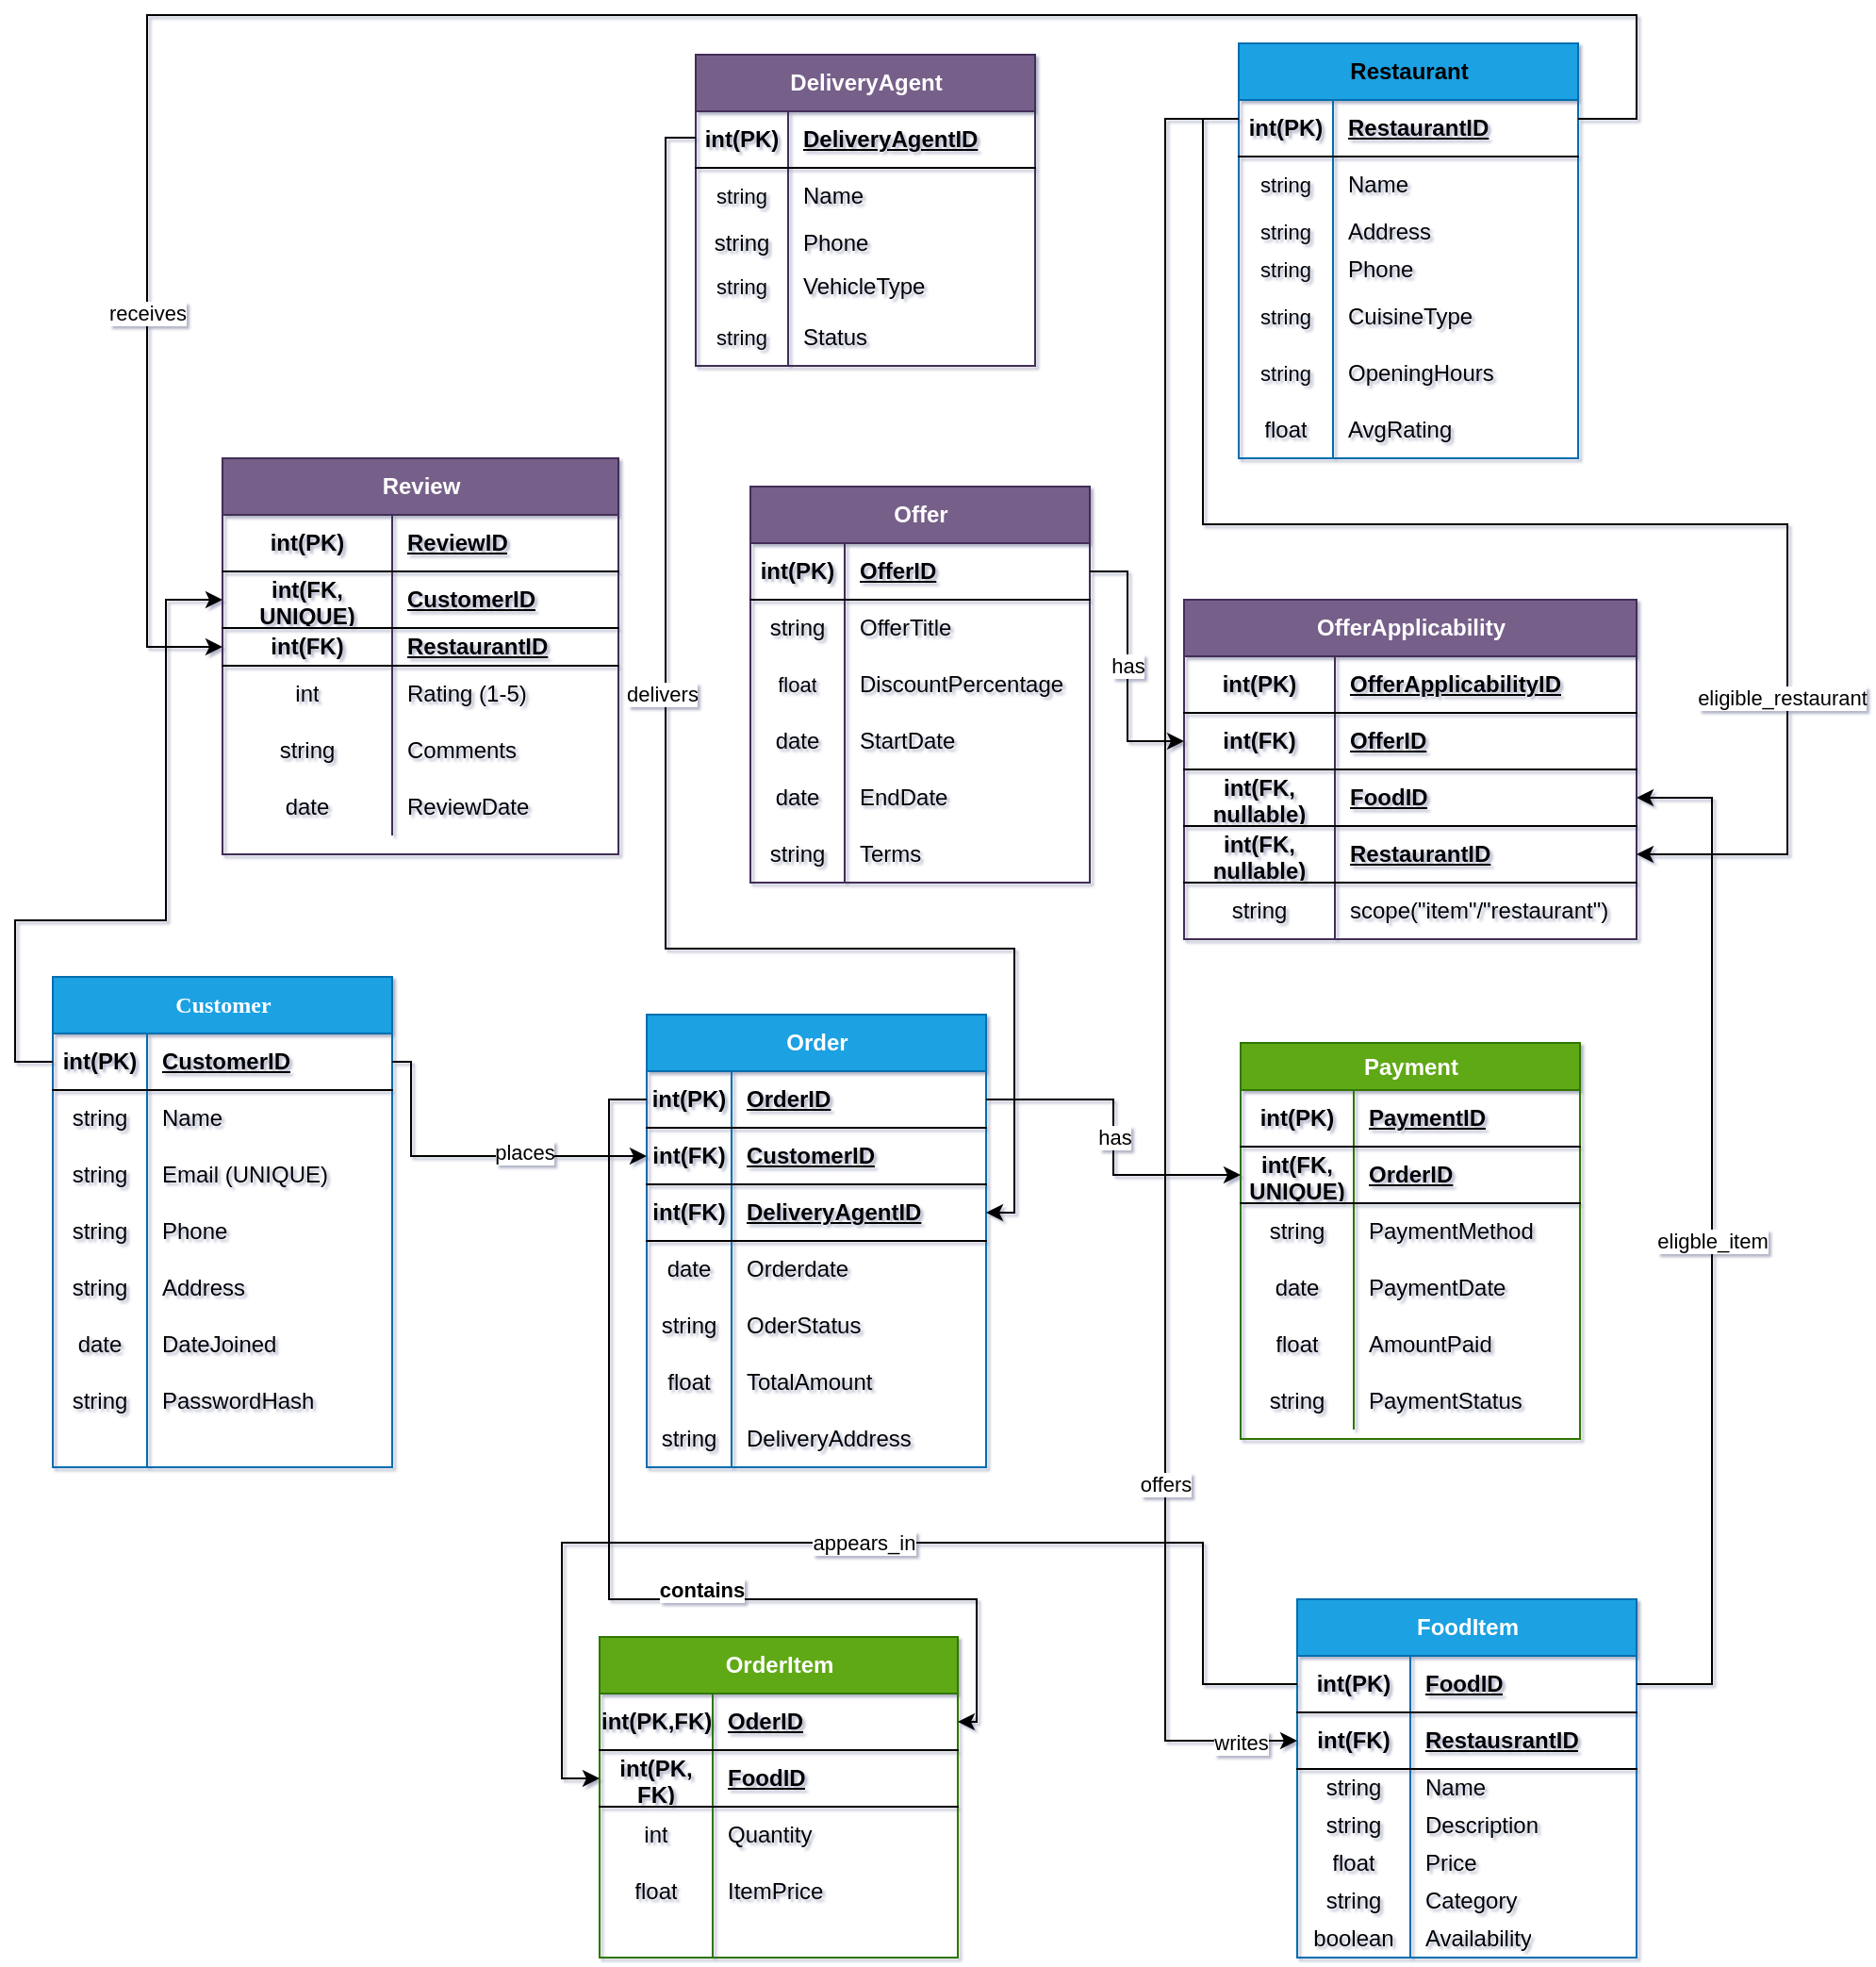 <mxfile version="28.0.6">
  <diagram name="Page-1" id="M0S8QdGsLI33P4dqHGrO">
    <mxGraphModel dx="1068" dy="2422" grid="1" gridSize="10" guides="1" tooltips="1" connect="1" arrows="1" fold="1" page="1" pageScale="1" pageWidth="850" pageHeight="1100" background="none" math="0" shadow="1">
      <root>
        <mxCell id="0" />
        <mxCell id="1" parent="0" />
        <mxCell id="k0ecJExE3EevshiKviOo-28" value="Customer" style="shape=table;startSize=30;container=1;collapsible=1;childLayout=tableLayout;fixedRows=1;rowLines=0;fontStyle=1;align=center;resizeLast=1;html=1;fontFamily=Times New Roman;fillColor=#1ba1e2;strokeColor=#006EAF;textShadow=0;labelBorderColor=none;labelBackgroundColor=none;fontColor=#ffffff;" parent="1" vertex="1">
          <mxGeometry x="360" y="-565" width="180" height="260" as="geometry" />
        </mxCell>
        <mxCell id="k0ecJExE3EevshiKviOo-29" value="" style="shape=tableRow;horizontal=0;startSize=0;swimlaneHead=0;swimlaneBody=0;fillColor=none;collapsible=0;dropTarget=0;points=[[0,0.5],[1,0.5]];portConstraint=eastwest;top=0;left=0;right=0;bottom=1;" parent="k0ecJExE3EevshiKviOo-28" vertex="1">
          <mxGeometry y="30" width="180" height="30" as="geometry" />
        </mxCell>
        <mxCell id="k0ecJExE3EevshiKviOo-30" value="int(PK)" style="shape=partialRectangle;connectable=0;fillColor=none;top=0;left=0;bottom=0;right=0;fontStyle=1;overflow=hidden;whiteSpace=wrap;html=1;" parent="k0ecJExE3EevshiKviOo-29" vertex="1">
          <mxGeometry width="50" height="30" as="geometry">
            <mxRectangle width="50" height="30" as="alternateBounds" />
          </mxGeometry>
        </mxCell>
        <mxCell id="k0ecJExE3EevshiKviOo-31" value="CustomerID" style="shape=partialRectangle;connectable=0;fillColor=none;top=0;left=0;bottom=0;right=0;align=left;spacingLeft=6;fontStyle=5;overflow=hidden;whiteSpace=wrap;html=1;" parent="k0ecJExE3EevshiKviOo-29" vertex="1">
          <mxGeometry x="50" width="130" height="30" as="geometry">
            <mxRectangle width="130" height="30" as="alternateBounds" />
          </mxGeometry>
        </mxCell>
        <mxCell id="k0ecJExE3EevshiKviOo-32" value="" style="shape=tableRow;horizontal=0;startSize=0;swimlaneHead=0;swimlaneBody=0;fillColor=none;collapsible=0;dropTarget=0;points=[[0,0.5],[1,0.5]];portConstraint=eastwest;top=0;left=0;right=0;bottom=0;" parent="k0ecJExE3EevshiKviOo-28" vertex="1">
          <mxGeometry y="60" width="180" height="30" as="geometry" />
        </mxCell>
        <mxCell id="k0ecJExE3EevshiKviOo-33" value="string" style="shape=partialRectangle;connectable=0;fillColor=none;top=0;left=0;bottom=0;right=0;editable=1;overflow=hidden;whiteSpace=wrap;html=1;" parent="k0ecJExE3EevshiKviOo-32" vertex="1">
          <mxGeometry width="50" height="30" as="geometry">
            <mxRectangle width="50" height="30" as="alternateBounds" />
          </mxGeometry>
        </mxCell>
        <mxCell id="k0ecJExE3EevshiKviOo-34" value="Name" style="shape=partialRectangle;connectable=0;fillColor=none;top=0;left=0;bottom=0;right=0;align=left;spacingLeft=6;overflow=hidden;whiteSpace=wrap;html=1;" parent="k0ecJExE3EevshiKviOo-32" vertex="1">
          <mxGeometry x="50" width="130" height="30" as="geometry">
            <mxRectangle width="130" height="30" as="alternateBounds" />
          </mxGeometry>
        </mxCell>
        <mxCell id="k0ecJExE3EevshiKviOo-35" value="" style="shape=tableRow;horizontal=0;startSize=0;swimlaneHead=0;swimlaneBody=0;fillColor=none;collapsible=0;dropTarget=0;points=[[0,0.5],[1,0.5]];portConstraint=eastwest;top=0;left=0;right=0;bottom=0;" parent="k0ecJExE3EevshiKviOo-28" vertex="1">
          <mxGeometry y="90" width="180" height="30" as="geometry" />
        </mxCell>
        <mxCell id="k0ecJExE3EevshiKviOo-36" value="string" style="shape=partialRectangle;connectable=0;fillColor=none;top=0;left=0;bottom=0;right=0;editable=1;overflow=hidden;whiteSpace=wrap;html=1;" parent="k0ecJExE3EevshiKviOo-35" vertex="1">
          <mxGeometry width="50" height="30" as="geometry">
            <mxRectangle width="50" height="30" as="alternateBounds" />
          </mxGeometry>
        </mxCell>
        <mxCell id="k0ecJExE3EevshiKviOo-37" value="Email (UNIQUE)" style="shape=partialRectangle;connectable=0;fillColor=none;top=0;left=0;bottom=0;right=0;align=left;spacingLeft=6;overflow=hidden;whiteSpace=wrap;html=1;" parent="k0ecJExE3EevshiKviOo-35" vertex="1">
          <mxGeometry x="50" width="130" height="30" as="geometry">
            <mxRectangle width="130" height="30" as="alternateBounds" />
          </mxGeometry>
        </mxCell>
        <mxCell id="k0ecJExE3EevshiKviOo-38" value="" style="shape=tableRow;horizontal=0;startSize=0;swimlaneHead=0;swimlaneBody=0;fillColor=none;collapsible=0;dropTarget=0;points=[[0,0.5],[1,0.5]];portConstraint=eastwest;top=0;left=0;right=0;bottom=0;" parent="k0ecJExE3EevshiKviOo-28" vertex="1">
          <mxGeometry y="120" width="180" height="30" as="geometry" />
        </mxCell>
        <mxCell id="k0ecJExE3EevshiKviOo-39" value="string" style="shape=partialRectangle;connectable=0;fillColor=none;top=0;left=0;bottom=0;right=0;editable=1;overflow=hidden;whiteSpace=wrap;html=1;" parent="k0ecJExE3EevshiKviOo-38" vertex="1">
          <mxGeometry width="50" height="30" as="geometry">
            <mxRectangle width="50" height="30" as="alternateBounds" />
          </mxGeometry>
        </mxCell>
        <mxCell id="k0ecJExE3EevshiKviOo-40" value="Phone" style="shape=partialRectangle;connectable=0;fillColor=none;top=0;left=0;bottom=0;right=0;align=left;spacingLeft=6;overflow=hidden;whiteSpace=wrap;html=1;" parent="k0ecJExE3EevshiKviOo-38" vertex="1">
          <mxGeometry x="50" width="130" height="30" as="geometry">
            <mxRectangle width="130" height="30" as="alternateBounds" />
          </mxGeometry>
        </mxCell>
        <mxCell id="k0ecJExE3EevshiKviOo-67" value="" style="shape=tableRow;horizontal=0;startSize=0;swimlaneHead=0;swimlaneBody=0;fillColor=none;collapsible=0;dropTarget=0;points=[[0,0.5],[1,0.5]];portConstraint=eastwest;top=0;left=0;right=0;bottom=0;" parent="k0ecJExE3EevshiKviOo-28" vertex="1">
          <mxGeometry y="150" width="180" height="30" as="geometry" />
        </mxCell>
        <mxCell id="k0ecJExE3EevshiKviOo-68" value="string" style="shape=partialRectangle;connectable=0;fillColor=none;top=0;left=0;bottom=0;right=0;editable=1;overflow=hidden;whiteSpace=wrap;html=1;" parent="k0ecJExE3EevshiKviOo-67" vertex="1">
          <mxGeometry width="50" height="30" as="geometry">
            <mxRectangle width="50" height="30" as="alternateBounds" />
          </mxGeometry>
        </mxCell>
        <mxCell id="k0ecJExE3EevshiKviOo-69" value="Address" style="shape=partialRectangle;connectable=0;fillColor=none;top=0;left=0;bottom=0;right=0;align=left;spacingLeft=6;overflow=hidden;whiteSpace=wrap;html=1;" parent="k0ecJExE3EevshiKviOo-67" vertex="1">
          <mxGeometry x="50" width="130" height="30" as="geometry">
            <mxRectangle width="130" height="30" as="alternateBounds" />
          </mxGeometry>
        </mxCell>
        <mxCell id="k0ecJExE3EevshiKviOo-70" value="" style="shape=tableRow;horizontal=0;startSize=0;swimlaneHead=0;swimlaneBody=0;fillColor=none;collapsible=0;dropTarget=0;points=[[0,0.5],[1,0.5]];portConstraint=eastwest;top=0;left=0;right=0;bottom=0;" parent="k0ecJExE3EevshiKviOo-28" vertex="1">
          <mxGeometry y="180" width="180" height="30" as="geometry" />
        </mxCell>
        <mxCell id="k0ecJExE3EevshiKviOo-71" value="date" style="shape=partialRectangle;connectable=0;fillColor=none;top=0;left=0;bottom=0;right=0;editable=1;overflow=hidden;whiteSpace=wrap;html=1;" parent="k0ecJExE3EevshiKviOo-70" vertex="1">
          <mxGeometry width="50" height="30" as="geometry">
            <mxRectangle width="50" height="30" as="alternateBounds" />
          </mxGeometry>
        </mxCell>
        <mxCell id="k0ecJExE3EevshiKviOo-72" value="DateJoined" style="shape=partialRectangle;connectable=0;fillColor=none;top=0;left=0;bottom=0;right=0;align=left;spacingLeft=6;overflow=hidden;whiteSpace=wrap;html=1;" parent="k0ecJExE3EevshiKviOo-70" vertex="1">
          <mxGeometry x="50" width="130" height="30" as="geometry">
            <mxRectangle width="130" height="30" as="alternateBounds" />
          </mxGeometry>
        </mxCell>
        <mxCell id="k0ecJExE3EevshiKviOo-73" value="" style="shape=tableRow;horizontal=0;startSize=0;swimlaneHead=0;swimlaneBody=0;fillColor=none;collapsible=0;dropTarget=0;points=[[0,0.5],[1,0.5]];portConstraint=eastwest;top=0;left=0;right=0;bottom=0;" parent="k0ecJExE3EevshiKviOo-28" vertex="1">
          <mxGeometry y="210" width="180" height="30" as="geometry" />
        </mxCell>
        <mxCell id="k0ecJExE3EevshiKviOo-74" value="string" style="shape=partialRectangle;connectable=0;fillColor=none;top=0;left=0;bottom=0;right=0;editable=1;overflow=hidden;whiteSpace=wrap;html=1;" parent="k0ecJExE3EevshiKviOo-73" vertex="1">
          <mxGeometry width="50" height="30" as="geometry">
            <mxRectangle width="50" height="30" as="alternateBounds" />
          </mxGeometry>
        </mxCell>
        <mxCell id="k0ecJExE3EevshiKviOo-75" value="PasswordHash" style="shape=partialRectangle;connectable=0;fillColor=none;top=0;left=0;bottom=0;right=0;align=left;spacingLeft=6;overflow=hidden;whiteSpace=wrap;html=1;" parent="k0ecJExE3EevshiKviOo-73" vertex="1">
          <mxGeometry x="50" width="130" height="30" as="geometry">
            <mxRectangle width="130" height="30" as="alternateBounds" />
          </mxGeometry>
        </mxCell>
        <mxCell id="k0ecJExE3EevshiKviOo-76" value="" style="shape=tableRow;horizontal=0;startSize=0;swimlaneHead=0;swimlaneBody=0;fillColor=none;collapsible=0;dropTarget=0;points=[[0,0.5],[1,0.5]];portConstraint=eastwest;top=0;left=0;right=0;bottom=0;" parent="k0ecJExE3EevshiKviOo-28" vertex="1">
          <mxGeometry y="240" width="180" height="20" as="geometry" />
        </mxCell>
        <mxCell id="k0ecJExE3EevshiKviOo-77" value="" style="shape=partialRectangle;connectable=0;fillColor=none;top=0;left=0;bottom=0;right=0;editable=1;overflow=hidden;whiteSpace=wrap;html=1;" parent="k0ecJExE3EevshiKviOo-76" vertex="1">
          <mxGeometry width="50" height="20" as="geometry">
            <mxRectangle width="50" height="20" as="alternateBounds" />
          </mxGeometry>
        </mxCell>
        <mxCell id="k0ecJExE3EevshiKviOo-78" value="" style="shape=partialRectangle;connectable=0;fillColor=none;top=0;left=0;bottom=0;right=0;align=left;spacingLeft=6;overflow=hidden;whiteSpace=wrap;html=1;" parent="k0ecJExE3EevshiKviOo-76" vertex="1">
          <mxGeometry x="50" width="130" height="20" as="geometry">
            <mxRectangle width="130" height="20" as="alternateBounds" />
          </mxGeometry>
        </mxCell>
        <mxCell id="k0ecJExE3EevshiKviOo-41" value="Restaurant" style="shape=table;startSize=30;container=1;collapsible=1;childLayout=tableLayout;fixedRows=1;rowLines=0;fontStyle=1;align=center;resizeLast=1;fillColor=#1ba1e2;fontColor=default;strokeColor=#006EAF;html=1;" parent="1" vertex="1">
          <mxGeometry x="989" y="-1060" width="180" height="220" as="geometry" />
        </mxCell>
        <mxCell id="k0ecJExE3EevshiKviOo-42" value="" style="shape=tableRow;horizontal=0;startSize=0;swimlaneHead=0;swimlaneBody=0;fillColor=none;collapsible=0;dropTarget=0;points=[[0,0.5],[1,0.5]];portConstraint=eastwest;top=0;left=0;right=0;bottom=1;" parent="k0ecJExE3EevshiKviOo-41" vertex="1">
          <mxGeometry y="30" width="180" height="30" as="geometry" />
        </mxCell>
        <mxCell id="k0ecJExE3EevshiKviOo-43" value="int(PK)" style="shape=partialRectangle;connectable=0;fillColor=none;top=0;left=0;bottom=0;right=0;fontStyle=1;overflow=hidden;whiteSpace=wrap;html=1;" parent="k0ecJExE3EevshiKviOo-42" vertex="1">
          <mxGeometry width="50" height="30" as="geometry">
            <mxRectangle width="50" height="30" as="alternateBounds" />
          </mxGeometry>
        </mxCell>
        <mxCell id="k0ecJExE3EevshiKviOo-44" value="RestaurantID" style="shape=partialRectangle;connectable=0;fillColor=none;top=0;left=0;bottom=0;right=0;align=left;spacingLeft=6;fontStyle=5;overflow=hidden;whiteSpace=wrap;html=1;" parent="k0ecJExE3EevshiKviOo-42" vertex="1">
          <mxGeometry x="50" width="130" height="30" as="geometry">
            <mxRectangle width="130" height="30" as="alternateBounds" />
          </mxGeometry>
        </mxCell>
        <mxCell id="k0ecJExE3EevshiKviOo-45" value="" style="shape=tableRow;horizontal=0;startSize=0;swimlaneHead=0;swimlaneBody=0;fillColor=none;collapsible=0;dropTarget=0;points=[[0,0.5],[1,0.5]];portConstraint=eastwest;top=0;left=0;right=0;bottom=0;" parent="k0ecJExE3EevshiKviOo-41" vertex="1">
          <mxGeometry y="60" width="180" height="30" as="geometry" />
        </mxCell>
        <mxCell id="k0ecJExE3EevshiKviOo-46" value="&lt;span style=&quot;color: rgb(0, 0, 0); font-family: Helvetica; font-size: 11px; font-style: normal; font-variant-ligatures: normal; font-variant-caps: normal; font-weight: 400; letter-spacing: normal; orphans: 2; text-align: left; text-indent: 0px; text-transform: none; widows: 2; word-spacing: 0px; -webkit-text-stroke-width: 0px; white-space: nowrap; text-decoration-thickness: initial; text-decoration-style: initial; text-decoration-color: initial; float: none; display: inline !important;&quot;&gt;string&lt;/span&gt;" style="shape=partialRectangle;connectable=0;fillColor=none;top=0;left=0;bottom=0;right=0;editable=1;overflow=hidden;html=1;whiteSpace=wrap;" parent="k0ecJExE3EevshiKviOo-45" vertex="1">
          <mxGeometry width="50" height="30" as="geometry">
            <mxRectangle width="50" height="30" as="alternateBounds" />
          </mxGeometry>
        </mxCell>
        <mxCell id="k0ecJExE3EevshiKviOo-47" value="Name" style="shape=partialRectangle;connectable=0;fillColor=none;top=0;left=0;bottom=0;right=0;align=left;spacingLeft=6;overflow=hidden;whiteSpace=wrap;html=1;" parent="k0ecJExE3EevshiKviOo-45" vertex="1">
          <mxGeometry x="50" width="130" height="30" as="geometry">
            <mxRectangle width="130" height="30" as="alternateBounds" />
          </mxGeometry>
        </mxCell>
        <mxCell id="k0ecJExE3EevshiKviOo-48" value="" style="shape=tableRow;horizontal=0;startSize=0;swimlaneHead=0;swimlaneBody=0;fillColor=none;collapsible=0;dropTarget=0;points=[[0,0.5],[1,0.5]];portConstraint=eastwest;top=0;left=0;right=0;bottom=0;" parent="k0ecJExE3EevshiKviOo-41" vertex="1">
          <mxGeometry y="90" width="180" height="20" as="geometry" />
        </mxCell>
        <mxCell id="k0ecJExE3EevshiKviOo-49" value="&lt;span style=&quot;color: rgb(0, 0, 0); font-family: Helvetica; font-size: 11px; font-style: normal; font-variant-ligatures: normal; font-variant-caps: normal; font-weight: 400; letter-spacing: normal; orphans: 2; text-align: left; text-indent: 0px; text-transform: none; widows: 2; word-spacing: 0px; -webkit-text-stroke-width: 0px; white-space: nowrap; text-decoration-thickness: initial; text-decoration-style: initial; text-decoration-color: initial; float: none; display: inline !important;&quot;&gt;string&lt;/span&gt;" style="shape=partialRectangle;connectable=0;fillColor=none;top=0;left=0;bottom=0;right=0;editable=1;overflow=hidden;whiteSpace=wrap;html=1;" parent="k0ecJExE3EevshiKviOo-48" vertex="1">
          <mxGeometry width="50" height="20" as="geometry">
            <mxRectangle width="50" height="20" as="alternateBounds" />
          </mxGeometry>
        </mxCell>
        <mxCell id="k0ecJExE3EevshiKviOo-50" value="Address" style="shape=partialRectangle;connectable=0;fillColor=none;top=0;left=0;bottom=0;right=0;align=left;spacingLeft=6;overflow=hidden;whiteSpace=wrap;html=1;" parent="k0ecJExE3EevshiKviOo-48" vertex="1">
          <mxGeometry x="50" width="130" height="20" as="geometry">
            <mxRectangle width="130" height="20" as="alternateBounds" />
          </mxGeometry>
        </mxCell>
        <mxCell id="k0ecJExE3EevshiKviOo-51" value="" style="shape=tableRow;horizontal=0;startSize=0;swimlaneHead=0;swimlaneBody=0;fillColor=none;collapsible=0;dropTarget=0;points=[[0,0.5],[1,0.5]];portConstraint=eastwest;top=0;left=0;right=0;bottom=0;" parent="k0ecJExE3EevshiKviOo-41" vertex="1">
          <mxGeometry y="110" width="180" height="20" as="geometry" />
        </mxCell>
        <mxCell id="k0ecJExE3EevshiKviOo-52" value="&lt;span style=&quot;color: rgb(0, 0, 0); font-family: Helvetica; font-size: 11px; font-style: normal; font-variant-ligatures: normal; font-variant-caps: normal; font-weight: 400; letter-spacing: normal; orphans: 2; text-align: left; text-indent: 0px; text-transform: none; widows: 2; word-spacing: 0px; -webkit-text-stroke-width: 0px; white-space: nowrap; text-decoration-thickness: initial; text-decoration-style: initial; text-decoration-color: initial; float: none; display: inline !important;&quot;&gt;string&lt;/span&gt;" style="shape=partialRectangle;connectable=0;fillColor=none;top=0;left=0;bottom=0;right=0;editable=1;overflow=hidden;whiteSpace=wrap;html=1;" parent="k0ecJExE3EevshiKviOo-51" vertex="1">
          <mxGeometry width="50" height="20" as="geometry">
            <mxRectangle width="50" height="20" as="alternateBounds" />
          </mxGeometry>
        </mxCell>
        <mxCell id="k0ecJExE3EevshiKviOo-53" value="Phone" style="shape=partialRectangle;connectable=0;fillColor=none;top=0;left=0;bottom=0;right=0;align=left;spacingLeft=6;overflow=hidden;whiteSpace=wrap;html=1;" parent="k0ecJExE3EevshiKviOo-51" vertex="1">
          <mxGeometry x="50" width="130" height="20" as="geometry">
            <mxRectangle width="130" height="20" as="alternateBounds" />
          </mxGeometry>
        </mxCell>
        <mxCell id="k0ecJExE3EevshiKviOo-79" value="" style="shape=tableRow;horizontal=0;startSize=0;swimlaneHead=0;swimlaneBody=0;fillColor=none;collapsible=0;dropTarget=0;points=[[0,0.5],[1,0.5]];portConstraint=eastwest;top=0;left=0;right=0;bottom=0;" parent="k0ecJExE3EevshiKviOo-41" vertex="1">
          <mxGeometry y="130" width="180" height="30" as="geometry" />
        </mxCell>
        <mxCell id="k0ecJExE3EevshiKviOo-80" value="&lt;span style=&quot;color: rgb(0, 0, 0); font-family: Helvetica; font-size: 11px; font-style: normal; font-variant-ligatures: normal; font-variant-caps: normal; font-weight: 400; letter-spacing: normal; orphans: 2; text-align: left; text-indent: 0px; text-transform: none; widows: 2; word-spacing: 0px; -webkit-text-stroke-width: 0px; white-space: nowrap; text-decoration-thickness: initial; text-decoration-style: initial; text-decoration-color: initial; float: none; display: inline !important;&quot;&gt;string&lt;/span&gt;" style="shape=partialRectangle;connectable=0;fillColor=none;top=0;left=0;bottom=0;right=0;editable=1;overflow=hidden;whiteSpace=wrap;html=1;" parent="k0ecJExE3EevshiKviOo-79" vertex="1">
          <mxGeometry width="50" height="30" as="geometry">
            <mxRectangle width="50" height="30" as="alternateBounds" />
          </mxGeometry>
        </mxCell>
        <mxCell id="k0ecJExE3EevshiKviOo-81" value="CuisineType" style="shape=partialRectangle;connectable=0;fillColor=none;top=0;left=0;bottom=0;right=0;align=left;spacingLeft=6;overflow=hidden;whiteSpace=wrap;html=1;" parent="k0ecJExE3EevshiKviOo-79" vertex="1">
          <mxGeometry x="50" width="130" height="30" as="geometry">
            <mxRectangle width="130" height="30" as="alternateBounds" />
          </mxGeometry>
        </mxCell>
        <mxCell id="k0ecJExE3EevshiKviOo-82" value="" style="shape=tableRow;horizontal=0;startSize=0;swimlaneHead=0;swimlaneBody=0;fillColor=none;collapsible=0;dropTarget=0;points=[[0,0.5],[1,0.5]];portConstraint=eastwest;top=0;left=0;right=0;bottom=0;" parent="k0ecJExE3EevshiKviOo-41" vertex="1">
          <mxGeometry y="160" width="180" height="30" as="geometry" />
        </mxCell>
        <mxCell id="k0ecJExE3EevshiKviOo-83" value="&lt;span style=&quot;color: rgb(0, 0, 0); font-family: Helvetica; font-size: 11px; font-style: normal; font-variant-ligatures: normal; font-variant-caps: normal; font-weight: 400; letter-spacing: normal; orphans: 2; text-align: left; text-indent: 0px; text-transform: none; widows: 2; word-spacing: 0px; -webkit-text-stroke-width: 0px; white-space: nowrap; text-decoration-thickness: initial; text-decoration-style: initial; text-decoration-color: initial; float: none; display: inline !important;&quot;&gt;string&lt;/span&gt;" style="shape=partialRectangle;connectable=0;fillColor=none;top=0;left=0;bottom=0;right=0;editable=1;overflow=hidden;whiteSpace=wrap;html=1;" parent="k0ecJExE3EevshiKviOo-82" vertex="1">
          <mxGeometry width="50" height="30" as="geometry">
            <mxRectangle width="50" height="30" as="alternateBounds" />
          </mxGeometry>
        </mxCell>
        <mxCell id="k0ecJExE3EevshiKviOo-84" value="OpeningHours" style="shape=partialRectangle;connectable=0;fillColor=none;top=0;left=0;bottom=0;right=0;align=left;spacingLeft=6;overflow=hidden;whiteSpace=wrap;html=1;" parent="k0ecJExE3EevshiKviOo-82" vertex="1">
          <mxGeometry x="50" width="130" height="30" as="geometry">
            <mxRectangle width="130" height="30" as="alternateBounds" />
          </mxGeometry>
        </mxCell>
        <mxCell id="k0ecJExE3EevshiKviOo-85" value="" style="shape=tableRow;horizontal=0;startSize=0;swimlaneHead=0;swimlaneBody=0;fillColor=none;collapsible=0;dropTarget=0;points=[[0,0.5],[1,0.5]];portConstraint=eastwest;top=0;left=0;right=0;bottom=0;" parent="k0ecJExE3EevshiKviOo-41" vertex="1">
          <mxGeometry y="190" width="180" height="30" as="geometry" />
        </mxCell>
        <mxCell id="k0ecJExE3EevshiKviOo-86" value="float" style="shape=partialRectangle;connectable=0;fillColor=none;top=0;left=0;bottom=0;right=0;editable=1;overflow=hidden;whiteSpace=wrap;html=1;" parent="k0ecJExE3EevshiKviOo-85" vertex="1">
          <mxGeometry width="50" height="30" as="geometry">
            <mxRectangle width="50" height="30" as="alternateBounds" />
          </mxGeometry>
        </mxCell>
        <mxCell id="k0ecJExE3EevshiKviOo-87" value="AvgRating" style="shape=partialRectangle;connectable=0;fillColor=none;top=0;left=0;bottom=0;right=0;align=left;spacingLeft=6;overflow=hidden;whiteSpace=wrap;html=1;" parent="k0ecJExE3EevshiKviOo-85" vertex="1">
          <mxGeometry x="50" width="130" height="30" as="geometry">
            <mxRectangle width="130" height="30" as="alternateBounds" />
          </mxGeometry>
        </mxCell>
        <mxCell id="k0ecJExE3EevshiKviOo-88" value="FoodItem" style="shape=table;startSize=30;container=1;collapsible=1;childLayout=tableLayout;fixedRows=1;rowLines=0;fontStyle=1;align=center;resizeLast=1;html=1;fillColor=#1ba1e2;fontColor=#ffffff;strokeColor=#006EAF;" parent="1" vertex="1">
          <mxGeometry x="1020" y="-235" width="180" height="190" as="geometry" />
        </mxCell>
        <mxCell id="k0ecJExE3EevshiKviOo-89" value="" style="shape=tableRow;horizontal=0;startSize=0;swimlaneHead=0;swimlaneBody=0;fillColor=none;collapsible=0;dropTarget=0;points=[[0,0.5],[1,0.5]];portConstraint=eastwest;top=0;left=0;right=0;bottom=1;" parent="k0ecJExE3EevshiKviOo-88" vertex="1">
          <mxGeometry y="30" width="180" height="30" as="geometry" />
        </mxCell>
        <mxCell id="k0ecJExE3EevshiKviOo-90" value="int(PK)" style="shape=partialRectangle;connectable=0;fillColor=none;top=0;left=0;bottom=0;right=0;fontStyle=1;overflow=hidden;whiteSpace=wrap;html=1;" parent="k0ecJExE3EevshiKviOo-89" vertex="1">
          <mxGeometry width="60" height="30" as="geometry">
            <mxRectangle width="60" height="30" as="alternateBounds" />
          </mxGeometry>
        </mxCell>
        <mxCell id="k0ecJExE3EevshiKviOo-91" value="FoodID" style="shape=partialRectangle;connectable=0;fillColor=none;top=0;left=0;bottom=0;right=0;align=left;spacingLeft=6;fontStyle=5;overflow=hidden;whiteSpace=wrap;html=1;" parent="k0ecJExE3EevshiKviOo-89" vertex="1">
          <mxGeometry x="60" width="120" height="30" as="geometry">
            <mxRectangle width="120" height="30" as="alternateBounds" />
          </mxGeometry>
        </mxCell>
        <mxCell id="k0ecJExE3EevshiKviOo-114" value="" style="shape=tableRow;horizontal=0;startSize=0;swimlaneHead=0;swimlaneBody=0;fillColor=none;collapsible=0;dropTarget=0;points=[[0,0.5],[1,0.5]];portConstraint=eastwest;top=0;left=0;right=0;bottom=1;" parent="k0ecJExE3EevshiKviOo-88" vertex="1">
          <mxGeometry y="60" width="180" height="30" as="geometry" />
        </mxCell>
        <mxCell id="k0ecJExE3EevshiKviOo-115" value="int(FK)" style="shape=partialRectangle;connectable=0;fillColor=none;top=0;left=0;bottom=0;right=0;fontStyle=1;overflow=hidden;whiteSpace=wrap;html=1;" parent="k0ecJExE3EevshiKviOo-114" vertex="1">
          <mxGeometry width="60" height="30" as="geometry">
            <mxRectangle width="60" height="30" as="alternateBounds" />
          </mxGeometry>
        </mxCell>
        <mxCell id="k0ecJExE3EevshiKviOo-116" value="RestausrantID" style="shape=partialRectangle;connectable=0;fillColor=none;top=0;left=0;bottom=0;right=0;align=left;spacingLeft=6;fontStyle=5;overflow=hidden;whiteSpace=wrap;html=1;" parent="k0ecJExE3EevshiKviOo-114" vertex="1">
          <mxGeometry x="60" width="120" height="30" as="geometry">
            <mxRectangle width="120" height="30" as="alternateBounds" />
          </mxGeometry>
        </mxCell>
        <mxCell id="k0ecJExE3EevshiKviOo-92" value="" style="shape=tableRow;horizontal=0;startSize=0;swimlaneHead=0;swimlaneBody=0;fillColor=none;collapsible=0;dropTarget=0;points=[[0,0.5],[1,0.5]];portConstraint=eastwest;top=0;left=0;right=0;bottom=0;" parent="k0ecJExE3EevshiKviOo-88" vertex="1">
          <mxGeometry y="90" width="180" height="20" as="geometry" />
        </mxCell>
        <mxCell id="k0ecJExE3EevshiKviOo-93" value="string" style="shape=partialRectangle;connectable=0;fillColor=none;top=0;left=0;bottom=0;right=0;editable=1;overflow=hidden;whiteSpace=wrap;html=1;" parent="k0ecJExE3EevshiKviOo-92" vertex="1">
          <mxGeometry width="60" height="20" as="geometry">
            <mxRectangle width="60" height="20" as="alternateBounds" />
          </mxGeometry>
        </mxCell>
        <mxCell id="k0ecJExE3EevshiKviOo-94" value="Name" style="shape=partialRectangle;connectable=0;fillColor=none;top=0;left=0;bottom=0;right=0;align=left;spacingLeft=6;overflow=hidden;whiteSpace=wrap;html=1;" parent="k0ecJExE3EevshiKviOo-92" vertex="1">
          <mxGeometry x="60" width="120" height="20" as="geometry">
            <mxRectangle width="120" height="20" as="alternateBounds" />
          </mxGeometry>
        </mxCell>
        <mxCell id="k0ecJExE3EevshiKviOo-95" value="" style="shape=tableRow;horizontal=0;startSize=0;swimlaneHead=0;swimlaneBody=0;fillColor=none;collapsible=0;dropTarget=0;points=[[0,0.5],[1,0.5]];portConstraint=eastwest;top=0;left=0;right=0;bottom=0;" parent="k0ecJExE3EevshiKviOo-88" vertex="1">
          <mxGeometry y="110" width="180" height="20" as="geometry" />
        </mxCell>
        <mxCell id="k0ecJExE3EevshiKviOo-96" value="string" style="shape=partialRectangle;connectable=0;fillColor=none;top=0;left=0;bottom=0;right=0;editable=1;overflow=hidden;whiteSpace=wrap;html=1;" parent="k0ecJExE3EevshiKviOo-95" vertex="1">
          <mxGeometry width="60" height="20" as="geometry">
            <mxRectangle width="60" height="20" as="alternateBounds" />
          </mxGeometry>
        </mxCell>
        <mxCell id="k0ecJExE3EevshiKviOo-97" value="Description" style="shape=partialRectangle;connectable=0;fillColor=none;top=0;left=0;bottom=0;right=0;align=left;spacingLeft=6;overflow=hidden;whiteSpace=wrap;html=1;" parent="k0ecJExE3EevshiKviOo-95" vertex="1">
          <mxGeometry x="60" width="120" height="20" as="geometry">
            <mxRectangle width="120" height="20" as="alternateBounds" />
          </mxGeometry>
        </mxCell>
        <mxCell id="k0ecJExE3EevshiKviOo-98" value="" style="shape=tableRow;horizontal=0;startSize=0;swimlaneHead=0;swimlaneBody=0;fillColor=none;collapsible=0;dropTarget=0;points=[[0,0.5],[1,0.5]];portConstraint=eastwest;top=0;left=0;right=0;bottom=0;" parent="k0ecJExE3EevshiKviOo-88" vertex="1">
          <mxGeometry y="130" width="180" height="20" as="geometry" />
        </mxCell>
        <mxCell id="k0ecJExE3EevshiKviOo-99" value="float" style="shape=partialRectangle;connectable=0;fillColor=none;top=0;left=0;bottom=0;right=0;editable=1;overflow=hidden;whiteSpace=wrap;html=1;" parent="k0ecJExE3EevshiKviOo-98" vertex="1">
          <mxGeometry width="60" height="20" as="geometry">
            <mxRectangle width="60" height="20" as="alternateBounds" />
          </mxGeometry>
        </mxCell>
        <mxCell id="k0ecJExE3EevshiKviOo-100" value="Price" style="shape=partialRectangle;connectable=0;fillColor=none;top=0;left=0;bottom=0;right=0;align=left;spacingLeft=6;overflow=hidden;whiteSpace=wrap;html=1;" parent="k0ecJExE3EevshiKviOo-98" vertex="1">
          <mxGeometry x="60" width="120" height="20" as="geometry">
            <mxRectangle width="120" height="20" as="alternateBounds" />
          </mxGeometry>
        </mxCell>
        <mxCell id="k0ecJExE3EevshiKviOo-120" value="" style="shape=tableRow;horizontal=0;startSize=0;swimlaneHead=0;swimlaneBody=0;fillColor=none;collapsible=0;dropTarget=0;points=[[0,0.5],[1,0.5]];portConstraint=eastwest;top=0;left=0;right=0;bottom=0;" parent="k0ecJExE3EevshiKviOo-88" vertex="1">
          <mxGeometry y="150" width="180" height="20" as="geometry" />
        </mxCell>
        <mxCell id="k0ecJExE3EevshiKviOo-121" value="string" style="shape=partialRectangle;connectable=0;fillColor=none;top=0;left=0;bottom=0;right=0;editable=1;overflow=hidden;whiteSpace=wrap;html=1;" parent="k0ecJExE3EevshiKviOo-120" vertex="1">
          <mxGeometry width="60" height="20" as="geometry">
            <mxRectangle width="60" height="20" as="alternateBounds" />
          </mxGeometry>
        </mxCell>
        <mxCell id="k0ecJExE3EevshiKviOo-122" value="Category" style="shape=partialRectangle;connectable=0;fillColor=none;top=0;left=0;bottom=0;right=0;align=left;spacingLeft=6;overflow=hidden;whiteSpace=wrap;html=1;" parent="k0ecJExE3EevshiKviOo-120" vertex="1">
          <mxGeometry x="60" width="120" height="20" as="geometry">
            <mxRectangle width="120" height="20" as="alternateBounds" />
          </mxGeometry>
        </mxCell>
        <mxCell id="k0ecJExE3EevshiKviOo-123" value="" style="shape=tableRow;horizontal=0;startSize=0;swimlaneHead=0;swimlaneBody=0;fillColor=none;collapsible=0;dropTarget=0;points=[[0,0.5],[1,0.5]];portConstraint=eastwest;top=0;left=0;right=0;bottom=0;" parent="k0ecJExE3EevshiKviOo-88" vertex="1">
          <mxGeometry y="170" width="180" height="20" as="geometry" />
        </mxCell>
        <mxCell id="k0ecJExE3EevshiKviOo-124" value="boolean" style="shape=partialRectangle;connectable=0;fillColor=none;top=0;left=0;bottom=0;right=0;editable=1;overflow=hidden;whiteSpace=wrap;html=1;" parent="k0ecJExE3EevshiKviOo-123" vertex="1">
          <mxGeometry width="60" height="20" as="geometry">
            <mxRectangle width="60" height="20" as="alternateBounds" />
          </mxGeometry>
        </mxCell>
        <mxCell id="k0ecJExE3EevshiKviOo-125" value="Availability" style="shape=partialRectangle;connectable=0;fillColor=none;top=0;left=0;bottom=0;right=0;align=left;spacingLeft=6;overflow=hidden;whiteSpace=wrap;html=1;" parent="k0ecJExE3EevshiKviOo-123" vertex="1">
          <mxGeometry x="60" width="120" height="20" as="geometry">
            <mxRectangle width="120" height="20" as="alternateBounds" />
          </mxGeometry>
        </mxCell>
        <mxCell id="k0ecJExE3EevshiKviOo-126" value="Order" style="shape=table;startSize=30;container=1;collapsible=1;childLayout=tableLayout;fixedRows=1;rowLines=0;fontStyle=1;align=center;resizeLast=1;html=1;fillColor=#1ba1e2;fontColor=#ffffff;strokeColor=#006EAF;" parent="1" vertex="1">
          <mxGeometry x="675" y="-545" width="180" height="240" as="geometry" />
        </mxCell>
        <mxCell id="k0ecJExE3EevshiKviOo-127" value="" style="shape=tableRow;horizontal=0;startSize=0;swimlaneHead=0;swimlaneBody=0;fillColor=none;collapsible=0;dropTarget=0;points=[[0,0.5],[1,0.5]];portConstraint=eastwest;top=0;left=0;right=0;bottom=1;" parent="k0ecJExE3EevshiKviOo-126" vertex="1">
          <mxGeometry y="30" width="180" height="30" as="geometry" />
        </mxCell>
        <mxCell id="k0ecJExE3EevshiKviOo-128" value="int(PK)" style="shape=partialRectangle;connectable=0;fillColor=none;top=0;left=0;bottom=0;right=0;fontStyle=1;overflow=hidden;whiteSpace=wrap;html=1;" parent="k0ecJExE3EevshiKviOo-127" vertex="1">
          <mxGeometry width="45" height="30" as="geometry">
            <mxRectangle width="45" height="30" as="alternateBounds" />
          </mxGeometry>
        </mxCell>
        <mxCell id="k0ecJExE3EevshiKviOo-129" value="OrderID" style="shape=partialRectangle;connectable=0;fillColor=none;top=0;left=0;bottom=0;right=0;align=left;spacingLeft=6;fontStyle=5;overflow=hidden;whiteSpace=wrap;html=1;" parent="k0ecJExE3EevshiKviOo-127" vertex="1">
          <mxGeometry x="45" width="135" height="30" as="geometry">
            <mxRectangle width="135" height="30" as="alternateBounds" />
          </mxGeometry>
        </mxCell>
        <mxCell id="k0ecJExE3EevshiKviOo-139" value="" style="shape=tableRow;horizontal=0;startSize=0;swimlaneHead=0;swimlaneBody=0;fillColor=none;collapsible=0;dropTarget=0;points=[[0,0.5],[1,0.5]];portConstraint=eastwest;top=0;left=0;right=0;bottom=1;" parent="k0ecJExE3EevshiKviOo-126" vertex="1">
          <mxGeometry y="60" width="180" height="30" as="geometry" />
        </mxCell>
        <mxCell id="k0ecJExE3EevshiKviOo-140" value="int(FK)" style="shape=partialRectangle;connectable=0;fillColor=none;top=0;left=0;bottom=0;right=0;fontStyle=1;overflow=hidden;whiteSpace=wrap;html=1;" parent="k0ecJExE3EevshiKviOo-139" vertex="1">
          <mxGeometry width="45" height="30" as="geometry">
            <mxRectangle width="45" height="30" as="alternateBounds" />
          </mxGeometry>
        </mxCell>
        <mxCell id="k0ecJExE3EevshiKviOo-141" value="CustomerID" style="shape=partialRectangle;connectable=0;fillColor=none;top=0;left=0;bottom=0;right=0;align=left;spacingLeft=6;fontStyle=5;overflow=hidden;whiteSpace=wrap;html=1;" parent="k0ecJExE3EevshiKviOo-139" vertex="1">
          <mxGeometry x="45" width="135" height="30" as="geometry">
            <mxRectangle width="135" height="30" as="alternateBounds" />
          </mxGeometry>
        </mxCell>
        <mxCell id="k0ecJExE3EevshiKviOo-142" value="" style="shape=tableRow;horizontal=0;startSize=0;swimlaneHead=0;swimlaneBody=0;fillColor=none;collapsible=0;dropTarget=0;points=[[0,0.5],[1,0.5]];portConstraint=eastwest;top=0;left=0;right=0;bottom=1;" parent="k0ecJExE3EevshiKviOo-126" vertex="1">
          <mxGeometry y="90" width="180" height="30" as="geometry" />
        </mxCell>
        <mxCell id="k0ecJExE3EevshiKviOo-143" value="int(FK)" style="shape=partialRectangle;connectable=0;fillColor=none;top=0;left=0;bottom=0;right=0;fontStyle=1;overflow=hidden;whiteSpace=wrap;html=1;" parent="k0ecJExE3EevshiKviOo-142" vertex="1">
          <mxGeometry width="45" height="30" as="geometry">
            <mxRectangle width="45" height="30" as="alternateBounds" />
          </mxGeometry>
        </mxCell>
        <mxCell id="k0ecJExE3EevshiKviOo-144" value="DeliveryAgentID" style="shape=partialRectangle;connectable=0;fillColor=none;top=0;left=0;bottom=0;right=0;align=left;spacingLeft=6;fontStyle=5;overflow=hidden;whiteSpace=wrap;html=1;" parent="k0ecJExE3EevshiKviOo-142" vertex="1">
          <mxGeometry x="45" width="135" height="30" as="geometry">
            <mxRectangle width="135" height="30" as="alternateBounds" />
          </mxGeometry>
        </mxCell>
        <mxCell id="k0ecJExE3EevshiKviOo-130" value="" style="shape=tableRow;horizontal=0;startSize=0;swimlaneHead=0;swimlaneBody=0;fillColor=none;collapsible=0;dropTarget=0;points=[[0,0.5],[1,0.5]];portConstraint=eastwest;top=0;left=0;right=0;bottom=0;" parent="k0ecJExE3EevshiKviOo-126" vertex="1">
          <mxGeometry y="120" width="180" height="30" as="geometry" />
        </mxCell>
        <mxCell id="k0ecJExE3EevshiKviOo-131" value="date" style="shape=partialRectangle;connectable=0;fillColor=none;top=0;left=0;bottom=0;right=0;editable=1;overflow=hidden;whiteSpace=wrap;html=1;" parent="k0ecJExE3EevshiKviOo-130" vertex="1">
          <mxGeometry width="45" height="30" as="geometry">
            <mxRectangle width="45" height="30" as="alternateBounds" />
          </mxGeometry>
        </mxCell>
        <mxCell id="k0ecJExE3EevshiKviOo-132" value="Orderdate" style="shape=partialRectangle;connectable=0;fillColor=none;top=0;left=0;bottom=0;right=0;align=left;spacingLeft=6;overflow=hidden;whiteSpace=wrap;html=1;" parent="k0ecJExE3EevshiKviOo-130" vertex="1">
          <mxGeometry x="45" width="135" height="30" as="geometry">
            <mxRectangle width="135" height="30" as="alternateBounds" />
          </mxGeometry>
        </mxCell>
        <mxCell id="k0ecJExE3EevshiKviOo-133" value="" style="shape=tableRow;horizontal=0;startSize=0;swimlaneHead=0;swimlaneBody=0;fillColor=none;collapsible=0;dropTarget=0;points=[[0,0.5],[1,0.5]];portConstraint=eastwest;top=0;left=0;right=0;bottom=0;" parent="k0ecJExE3EevshiKviOo-126" vertex="1">
          <mxGeometry y="150" width="180" height="30" as="geometry" />
        </mxCell>
        <mxCell id="k0ecJExE3EevshiKviOo-134" value="string" style="shape=partialRectangle;connectable=0;fillColor=none;top=0;left=0;bottom=0;right=0;editable=1;overflow=hidden;whiteSpace=wrap;html=1;" parent="k0ecJExE3EevshiKviOo-133" vertex="1">
          <mxGeometry width="45" height="30" as="geometry">
            <mxRectangle width="45" height="30" as="alternateBounds" />
          </mxGeometry>
        </mxCell>
        <mxCell id="k0ecJExE3EevshiKviOo-135" value="OderStatus" style="shape=partialRectangle;connectable=0;fillColor=none;top=0;left=0;bottom=0;right=0;align=left;spacingLeft=6;overflow=hidden;whiteSpace=wrap;html=1;" parent="k0ecJExE3EevshiKviOo-133" vertex="1">
          <mxGeometry x="45" width="135" height="30" as="geometry">
            <mxRectangle width="135" height="30" as="alternateBounds" />
          </mxGeometry>
        </mxCell>
        <mxCell id="k0ecJExE3EevshiKviOo-136" value="" style="shape=tableRow;horizontal=0;startSize=0;swimlaneHead=0;swimlaneBody=0;fillColor=none;collapsible=0;dropTarget=0;points=[[0,0.5],[1,0.5]];portConstraint=eastwest;top=0;left=0;right=0;bottom=0;" parent="k0ecJExE3EevshiKviOo-126" vertex="1">
          <mxGeometry y="180" width="180" height="30" as="geometry" />
        </mxCell>
        <mxCell id="k0ecJExE3EevshiKviOo-137" value="float" style="shape=partialRectangle;connectable=0;fillColor=none;top=0;left=0;bottom=0;right=0;editable=1;overflow=hidden;whiteSpace=wrap;html=1;" parent="k0ecJExE3EevshiKviOo-136" vertex="1">
          <mxGeometry width="45" height="30" as="geometry">
            <mxRectangle width="45" height="30" as="alternateBounds" />
          </mxGeometry>
        </mxCell>
        <mxCell id="k0ecJExE3EevshiKviOo-138" value="TotalAmount" style="shape=partialRectangle;connectable=0;fillColor=none;top=0;left=0;bottom=0;right=0;align=left;spacingLeft=6;overflow=hidden;whiteSpace=wrap;html=1;" parent="k0ecJExE3EevshiKviOo-136" vertex="1">
          <mxGeometry x="45" width="135" height="30" as="geometry">
            <mxRectangle width="135" height="30" as="alternateBounds" />
          </mxGeometry>
        </mxCell>
        <mxCell id="k0ecJExE3EevshiKviOo-145" value="" style="shape=tableRow;horizontal=0;startSize=0;swimlaneHead=0;swimlaneBody=0;fillColor=none;collapsible=0;dropTarget=0;points=[[0,0.5],[1,0.5]];portConstraint=eastwest;top=0;left=0;right=0;bottom=0;" parent="k0ecJExE3EevshiKviOo-126" vertex="1">
          <mxGeometry y="210" width="180" height="30" as="geometry" />
        </mxCell>
        <mxCell id="k0ecJExE3EevshiKviOo-146" value="string" style="shape=partialRectangle;connectable=0;fillColor=none;top=0;left=0;bottom=0;right=0;editable=1;overflow=hidden;whiteSpace=wrap;html=1;" parent="k0ecJExE3EevshiKviOo-145" vertex="1">
          <mxGeometry width="45" height="30" as="geometry">
            <mxRectangle width="45" height="30" as="alternateBounds" />
          </mxGeometry>
        </mxCell>
        <mxCell id="k0ecJExE3EevshiKviOo-147" value="DeliveryAddress" style="shape=partialRectangle;connectable=0;fillColor=none;top=0;left=0;bottom=0;right=0;align=left;spacingLeft=6;overflow=hidden;whiteSpace=wrap;html=1;" parent="k0ecJExE3EevshiKviOo-145" vertex="1">
          <mxGeometry x="45" width="135" height="30" as="geometry">
            <mxRectangle width="135" height="30" as="alternateBounds" />
          </mxGeometry>
        </mxCell>
        <mxCell id="k0ecJExE3EevshiKviOo-148" value="OrderItem" style="shape=table;startSize=30;container=1;collapsible=1;childLayout=tableLayout;fixedRows=1;rowLines=0;fontStyle=1;align=center;resizeLast=1;html=1;fillColor=#60a917;fontColor=#ffffff;strokeColor=#2D7600;" parent="1" vertex="1">
          <mxGeometry x="650" y="-215" width="190" height="170" as="geometry" />
        </mxCell>
        <mxCell id="k0ecJExE3EevshiKviOo-149" value="" style="shape=tableRow;horizontal=0;startSize=0;swimlaneHead=0;swimlaneBody=0;fillColor=none;collapsible=0;dropTarget=0;points=[[0,0.5],[1,0.5]];portConstraint=eastwest;top=0;left=0;right=0;bottom=1;" parent="k0ecJExE3EevshiKviOo-148" vertex="1">
          <mxGeometry y="30" width="190" height="30" as="geometry" />
        </mxCell>
        <mxCell id="k0ecJExE3EevshiKviOo-150" value="int(PK,FK)" style="shape=partialRectangle;connectable=0;fillColor=none;top=0;left=0;bottom=0;right=0;fontStyle=1;overflow=hidden;whiteSpace=wrap;html=1;" parent="k0ecJExE3EevshiKviOo-149" vertex="1">
          <mxGeometry width="60" height="30" as="geometry">
            <mxRectangle width="60" height="30" as="alternateBounds" />
          </mxGeometry>
        </mxCell>
        <mxCell id="k0ecJExE3EevshiKviOo-151" value="OderID" style="shape=partialRectangle;connectable=0;fillColor=none;top=0;left=0;bottom=0;right=0;align=left;spacingLeft=6;fontStyle=5;overflow=hidden;whiteSpace=wrap;html=1;" parent="k0ecJExE3EevshiKviOo-149" vertex="1">
          <mxGeometry x="60" width="130" height="30" as="geometry">
            <mxRectangle width="130" height="30" as="alternateBounds" />
          </mxGeometry>
        </mxCell>
        <mxCell id="k0ecJExE3EevshiKviOo-161" value="" style="shape=tableRow;horizontal=0;startSize=0;swimlaneHead=0;swimlaneBody=0;fillColor=none;collapsible=0;dropTarget=0;points=[[0,0.5],[1,0.5]];portConstraint=eastwest;top=0;left=0;right=0;bottom=1;" parent="k0ecJExE3EevshiKviOo-148" vertex="1">
          <mxGeometry y="60" width="190" height="30" as="geometry" />
        </mxCell>
        <mxCell id="k0ecJExE3EevshiKviOo-162" value="int(PK, FK)" style="shape=partialRectangle;connectable=0;fillColor=none;top=0;left=0;bottom=0;right=0;fontStyle=1;overflow=hidden;whiteSpace=wrap;html=1;" parent="k0ecJExE3EevshiKviOo-161" vertex="1">
          <mxGeometry width="60" height="30" as="geometry">
            <mxRectangle width="60" height="30" as="alternateBounds" />
          </mxGeometry>
        </mxCell>
        <mxCell id="k0ecJExE3EevshiKviOo-163" value="FoodID" style="shape=partialRectangle;connectable=0;fillColor=none;top=0;left=0;bottom=0;right=0;align=left;spacingLeft=6;fontStyle=5;overflow=hidden;whiteSpace=wrap;html=1;" parent="k0ecJExE3EevshiKviOo-161" vertex="1">
          <mxGeometry x="60" width="130" height="30" as="geometry">
            <mxRectangle width="130" height="30" as="alternateBounds" />
          </mxGeometry>
        </mxCell>
        <mxCell id="k0ecJExE3EevshiKviOo-152" value="" style="shape=tableRow;horizontal=0;startSize=0;swimlaneHead=0;swimlaneBody=0;fillColor=none;collapsible=0;dropTarget=0;points=[[0,0.5],[1,0.5]];portConstraint=eastwest;top=0;left=0;right=0;bottom=0;" parent="k0ecJExE3EevshiKviOo-148" vertex="1">
          <mxGeometry y="90" width="190" height="30" as="geometry" />
        </mxCell>
        <mxCell id="k0ecJExE3EevshiKviOo-153" value="int" style="shape=partialRectangle;connectable=0;fillColor=none;top=0;left=0;bottom=0;right=0;editable=1;overflow=hidden;whiteSpace=wrap;html=1;" parent="k0ecJExE3EevshiKviOo-152" vertex="1">
          <mxGeometry width="60" height="30" as="geometry">
            <mxRectangle width="60" height="30" as="alternateBounds" />
          </mxGeometry>
        </mxCell>
        <mxCell id="k0ecJExE3EevshiKviOo-154" value="Quantity" style="shape=partialRectangle;connectable=0;fillColor=none;top=0;left=0;bottom=0;right=0;align=left;spacingLeft=6;overflow=hidden;whiteSpace=wrap;html=1;" parent="k0ecJExE3EevshiKviOo-152" vertex="1">
          <mxGeometry x="60" width="130" height="30" as="geometry">
            <mxRectangle width="130" height="30" as="alternateBounds" />
          </mxGeometry>
        </mxCell>
        <mxCell id="k0ecJExE3EevshiKviOo-155" value="" style="shape=tableRow;horizontal=0;startSize=0;swimlaneHead=0;swimlaneBody=0;fillColor=none;collapsible=0;dropTarget=0;points=[[0,0.5],[1,0.5]];portConstraint=eastwest;top=0;left=0;right=0;bottom=0;" parent="k0ecJExE3EevshiKviOo-148" vertex="1">
          <mxGeometry y="120" width="190" height="30" as="geometry" />
        </mxCell>
        <mxCell id="k0ecJExE3EevshiKviOo-156" value="float" style="shape=partialRectangle;connectable=0;fillColor=none;top=0;left=0;bottom=0;right=0;editable=1;overflow=hidden;whiteSpace=wrap;html=1;" parent="k0ecJExE3EevshiKviOo-155" vertex="1">
          <mxGeometry width="60" height="30" as="geometry">
            <mxRectangle width="60" height="30" as="alternateBounds" />
          </mxGeometry>
        </mxCell>
        <mxCell id="k0ecJExE3EevshiKviOo-157" value="ItemPrice" style="shape=partialRectangle;connectable=0;fillColor=none;top=0;left=0;bottom=0;right=0;align=left;spacingLeft=6;overflow=hidden;whiteSpace=wrap;html=1;" parent="k0ecJExE3EevshiKviOo-155" vertex="1">
          <mxGeometry x="60" width="130" height="30" as="geometry">
            <mxRectangle width="130" height="30" as="alternateBounds" />
          </mxGeometry>
        </mxCell>
        <mxCell id="k0ecJExE3EevshiKviOo-158" value="" style="shape=tableRow;horizontal=0;startSize=0;swimlaneHead=0;swimlaneBody=0;fillColor=none;collapsible=0;dropTarget=0;points=[[0,0.5],[1,0.5]];portConstraint=eastwest;top=0;left=0;right=0;bottom=0;" parent="k0ecJExE3EevshiKviOo-148" vertex="1">
          <mxGeometry y="150" width="190" height="20" as="geometry" />
        </mxCell>
        <mxCell id="k0ecJExE3EevshiKviOo-159" value="" style="shape=partialRectangle;connectable=0;fillColor=none;top=0;left=0;bottom=0;right=0;editable=1;overflow=hidden;whiteSpace=wrap;html=1;" parent="k0ecJExE3EevshiKviOo-158" vertex="1">
          <mxGeometry width="60" height="20" as="geometry">
            <mxRectangle width="60" height="20" as="alternateBounds" />
          </mxGeometry>
        </mxCell>
        <mxCell id="k0ecJExE3EevshiKviOo-160" value="" style="shape=partialRectangle;connectable=0;fillColor=none;top=0;left=0;bottom=0;right=0;align=left;spacingLeft=6;overflow=hidden;whiteSpace=wrap;html=1;" parent="k0ecJExE3EevshiKviOo-158" vertex="1">
          <mxGeometry x="60" width="130" height="20" as="geometry">
            <mxRectangle width="130" height="20" as="alternateBounds" />
          </mxGeometry>
        </mxCell>
        <mxCell id="k0ecJExE3EevshiKviOo-199" value="DeliveryAgent" style="shape=table;startSize=30;container=1;collapsible=1;childLayout=tableLayout;fixedRows=1;rowLines=0;fontStyle=1;align=center;resizeLast=1;html=1;fillColor=#76608a;fontColor=#ffffff;strokeColor=#432D57;" parent="1" vertex="1">
          <mxGeometry x="701" y="-1054" width="180" height="165" as="geometry" />
        </mxCell>
        <mxCell id="k0ecJExE3EevshiKviOo-200" value="" style="shape=tableRow;horizontal=0;startSize=0;swimlaneHead=0;swimlaneBody=0;fillColor=none;collapsible=0;dropTarget=0;points=[[0,0.5],[1,0.5]];portConstraint=eastwest;top=0;left=0;right=0;bottom=1;" parent="k0ecJExE3EevshiKviOo-199" vertex="1">
          <mxGeometry y="30" width="180" height="30" as="geometry" />
        </mxCell>
        <mxCell id="k0ecJExE3EevshiKviOo-201" value="int(PK)" style="shape=partialRectangle;connectable=0;fillColor=none;top=0;left=0;bottom=0;right=0;fontStyle=1;overflow=hidden;whiteSpace=wrap;html=1;" parent="k0ecJExE3EevshiKviOo-200" vertex="1">
          <mxGeometry width="49" height="30" as="geometry">
            <mxRectangle width="49" height="30" as="alternateBounds" />
          </mxGeometry>
        </mxCell>
        <mxCell id="k0ecJExE3EevshiKviOo-202" value="DeliveryAgentID" style="shape=partialRectangle;connectable=0;fillColor=none;top=0;left=0;bottom=0;right=0;align=left;spacingLeft=6;fontStyle=5;overflow=hidden;whiteSpace=wrap;html=1;" parent="k0ecJExE3EevshiKviOo-200" vertex="1">
          <mxGeometry x="49" width="131" height="30" as="geometry">
            <mxRectangle width="131" height="30" as="alternateBounds" />
          </mxGeometry>
        </mxCell>
        <mxCell id="k0ecJExE3EevshiKviOo-203" value="" style="shape=tableRow;horizontal=0;startSize=0;swimlaneHead=0;swimlaneBody=0;fillColor=none;collapsible=0;dropTarget=0;points=[[0,0.5],[1,0.5]];portConstraint=eastwest;top=0;left=0;right=0;bottom=0;" parent="k0ecJExE3EevshiKviOo-199" vertex="1">
          <mxGeometry y="60" width="180" height="30" as="geometry" />
        </mxCell>
        <mxCell id="k0ecJExE3EevshiKviOo-204" value="&lt;span style=&quot;color: rgba(0, 0, 0, 0); font-family: monospace; font-size: 0px; text-align: start; text-wrap-mode: nowrap;&quot;&gt;%3CmxGraphModel%3E%3Croot%3E%3CmxCell%20id%3D%220%22%2F%3E%3CmxCell%20id%3D%221%22%20parent%3D%220%22%2F%3E%3CmxCell%20id%3D%222%22%20value%3D%22string%22%20style%3D%22shape%3DpartialRectangle%3Bconnectable%3D0%3BfillColor%3Dnone%3Btop%3D0%3Bleft%3D0%3Bbottom%3D0%3Bright%3D0%3Balign%3Dleft%3BspacingLeft%3D2%3Boverflow%3Dhidden%3BfontSize%3D11%3B%22%20vertex%3D%221%22%20parent%3D%221%22%3E%3CmxGeometry%20x%3D%2210%22%20y%3D%22111%22%20width%3D%2236%22%20height%3D%2246%22%20as%3D%22geometry%22%3E%3CmxRectangle%20width%3D%2236%22%20height%3D%2246%22%20as%3D%22alternateBounds%22%2F%3E%3C%2FmxGeometry%3E%3C%2FmxCell%3E%3C%2Froot%3E%3C%2FmxGraphModel%3E&lt;/span&gt;&lt;span style=&quot;font-size: 11px; text-align: left; text-wrap-mode: nowrap;&quot;&gt;string&lt;/span&gt;" style="shape=partialRectangle;connectable=0;fillColor=none;top=0;left=0;bottom=0;right=0;editable=1;overflow=hidden;whiteSpace=wrap;html=1;" parent="k0ecJExE3EevshiKviOo-203" vertex="1">
          <mxGeometry width="49" height="30" as="geometry">
            <mxRectangle width="49" height="30" as="alternateBounds" />
          </mxGeometry>
        </mxCell>
        <mxCell id="k0ecJExE3EevshiKviOo-205" value="Name" style="shape=partialRectangle;connectable=0;fillColor=none;top=0;left=0;bottom=0;right=0;align=left;spacingLeft=6;overflow=hidden;whiteSpace=wrap;html=1;" parent="k0ecJExE3EevshiKviOo-203" vertex="1">
          <mxGeometry x="49" width="131" height="30" as="geometry">
            <mxRectangle width="131" height="30" as="alternateBounds" />
          </mxGeometry>
        </mxCell>
        <mxCell id="k0ecJExE3EevshiKviOo-206" value="" style="shape=tableRow;horizontal=0;startSize=0;swimlaneHead=0;swimlaneBody=0;fillColor=none;collapsible=0;dropTarget=0;points=[[0,0.5],[1,0.5]];portConstraint=eastwest;top=0;left=0;right=0;bottom=0;" parent="k0ecJExE3EevshiKviOo-199" vertex="1">
          <mxGeometry y="90" width="180" height="20" as="geometry" />
        </mxCell>
        <mxCell id="k0ecJExE3EevshiKviOo-207" value="string" style="shape=partialRectangle;connectable=0;fillColor=none;top=0;left=0;bottom=0;right=0;editable=1;overflow=hidden;whiteSpace=wrap;html=1;" parent="k0ecJExE3EevshiKviOo-206" vertex="1">
          <mxGeometry width="49" height="20" as="geometry">
            <mxRectangle width="49" height="20" as="alternateBounds" />
          </mxGeometry>
        </mxCell>
        <mxCell id="k0ecJExE3EevshiKviOo-208" value="Phone" style="shape=partialRectangle;connectable=0;fillColor=none;top=0;left=0;bottom=0;right=0;align=left;spacingLeft=6;overflow=hidden;whiteSpace=wrap;html=1;" parent="k0ecJExE3EevshiKviOo-206" vertex="1">
          <mxGeometry x="49" width="131" height="20" as="geometry">
            <mxRectangle width="131" height="20" as="alternateBounds" />
          </mxGeometry>
        </mxCell>
        <mxCell id="k0ecJExE3EevshiKviOo-209" value="" style="shape=tableRow;horizontal=0;startSize=0;swimlaneHead=0;swimlaneBody=0;fillColor=none;collapsible=0;dropTarget=0;points=[[0,0.5],[1,0.5]];portConstraint=eastwest;top=0;left=0;right=0;bottom=0;" parent="k0ecJExE3EevshiKviOo-199" vertex="1">
          <mxGeometry y="110" width="180" height="25" as="geometry" />
        </mxCell>
        <mxCell id="k0ecJExE3EevshiKviOo-210" value="&lt;span style=&quot;color: rgb(0, 0, 0); font-family: Helvetica; font-size: 11px; font-style: normal; font-variant-ligatures: normal; font-variant-caps: normal; font-weight: 400; letter-spacing: normal; orphans: 2; text-align: left; text-indent: 0px; text-transform: none; widows: 2; word-spacing: 0px; -webkit-text-stroke-width: 0px; white-space: nowrap; text-decoration-thickness: initial; text-decoration-style: initial; text-decoration-color: initial; float: none; display: inline !important;&quot;&gt;string&lt;/span&gt;" style="shape=partialRectangle;connectable=0;fillColor=none;top=0;left=0;bottom=0;right=0;editable=1;overflow=hidden;whiteSpace=wrap;html=1;" parent="k0ecJExE3EevshiKviOo-209" vertex="1">
          <mxGeometry width="49" height="25" as="geometry">
            <mxRectangle width="49" height="25" as="alternateBounds" />
          </mxGeometry>
        </mxCell>
        <mxCell id="k0ecJExE3EevshiKviOo-211" value="VehicleType" style="shape=partialRectangle;connectable=0;fillColor=none;top=0;left=0;bottom=0;right=0;align=left;spacingLeft=6;overflow=hidden;whiteSpace=wrap;html=1;" parent="k0ecJExE3EevshiKviOo-209" vertex="1">
          <mxGeometry x="49" width="131" height="25" as="geometry">
            <mxRectangle width="131" height="25" as="alternateBounds" />
          </mxGeometry>
        </mxCell>
        <mxCell id="k0ecJExE3EevshiKviOo-212" value="" style="shape=tableRow;horizontal=0;startSize=0;swimlaneHead=0;swimlaneBody=0;fillColor=none;collapsible=0;dropTarget=0;points=[[0,0.5],[1,0.5]];portConstraint=eastwest;top=0;left=0;right=0;bottom=0;" parent="k0ecJExE3EevshiKviOo-199" vertex="1">
          <mxGeometry y="135" width="180" height="30" as="geometry" />
        </mxCell>
        <mxCell id="k0ecJExE3EevshiKviOo-213" value="&lt;span style=&quot;color: rgb(0, 0, 0); font-family: Helvetica; font-size: 11px; font-style: normal; font-variant-ligatures: normal; font-variant-caps: normal; font-weight: 400; letter-spacing: normal; orphans: 2; text-align: left; text-indent: 0px; text-transform: none; widows: 2; word-spacing: 0px; -webkit-text-stroke-width: 0px; white-space: nowrap; text-decoration-thickness: initial; text-decoration-style: initial; text-decoration-color: initial; float: none; display: inline !important;&quot;&gt;string&lt;/span&gt;" style="shape=partialRectangle;connectable=0;fillColor=none;top=0;left=0;bottom=0;right=0;editable=1;overflow=hidden;whiteSpace=wrap;html=1;" parent="k0ecJExE3EevshiKviOo-212" vertex="1">
          <mxGeometry width="49" height="30" as="geometry">
            <mxRectangle width="49" height="30" as="alternateBounds" />
          </mxGeometry>
        </mxCell>
        <mxCell id="k0ecJExE3EevshiKviOo-214" value="Status" style="shape=partialRectangle;connectable=0;fillColor=none;top=0;left=0;bottom=0;right=0;align=left;spacingLeft=6;overflow=hidden;whiteSpace=wrap;html=1;" parent="k0ecJExE3EevshiKviOo-212" vertex="1">
          <mxGeometry x="49" width="131" height="30" as="geometry">
            <mxRectangle width="131" height="30" as="alternateBounds" />
          </mxGeometry>
        </mxCell>
        <mxCell id="k0ecJExE3EevshiKviOo-215" value="Review" style="shape=table;startSize=30;container=1;collapsible=1;childLayout=tableLayout;fixedRows=1;rowLines=0;fontStyle=1;align=center;resizeLast=1;html=1;fillColor=#76608a;fontColor=#ffffff;strokeColor=#432D57;" parent="1" vertex="1">
          <mxGeometry x="450" y="-840" width="210" height="210" as="geometry" />
        </mxCell>
        <mxCell id="k0ecJExE3EevshiKviOo-216" value="" style="shape=tableRow;horizontal=0;startSize=0;swimlaneHead=0;swimlaneBody=0;fillColor=none;collapsible=0;dropTarget=0;points=[[0,0.5],[1,0.5]];portConstraint=eastwest;top=0;left=0;right=0;bottom=1;" parent="k0ecJExE3EevshiKviOo-215" vertex="1">
          <mxGeometry y="30" width="210" height="30" as="geometry" />
        </mxCell>
        <mxCell id="k0ecJExE3EevshiKviOo-217" value="int(PK)" style="shape=partialRectangle;connectable=0;fillColor=none;top=0;left=0;bottom=0;right=0;fontStyle=1;overflow=hidden;whiteSpace=wrap;html=1;" parent="k0ecJExE3EevshiKviOo-216" vertex="1">
          <mxGeometry width="90" height="30" as="geometry">
            <mxRectangle width="90" height="30" as="alternateBounds" />
          </mxGeometry>
        </mxCell>
        <mxCell id="k0ecJExE3EevshiKviOo-218" value="ReviewID" style="shape=partialRectangle;connectable=0;fillColor=none;top=0;left=0;bottom=0;right=0;align=left;spacingLeft=6;fontStyle=5;overflow=hidden;whiteSpace=wrap;html=1;" parent="k0ecJExE3EevshiKviOo-216" vertex="1">
          <mxGeometry x="90" width="120" height="30" as="geometry">
            <mxRectangle width="120" height="30" as="alternateBounds" />
          </mxGeometry>
        </mxCell>
        <mxCell id="k0ecJExE3EevshiKviOo-228" value="" style="shape=tableRow;horizontal=0;startSize=0;swimlaneHead=0;swimlaneBody=0;fillColor=none;collapsible=0;dropTarget=0;points=[[0,0.5],[1,0.5]];portConstraint=eastwest;top=0;left=0;right=0;bottom=1;" parent="k0ecJExE3EevshiKviOo-215" vertex="1">
          <mxGeometry y="60" width="210" height="30" as="geometry" />
        </mxCell>
        <mxCell id="k0ecJExE3EevshiKviOo-229" value="int(FK, UNIQUE)" style="shape=partialRectangle;connectable=0;fillColor=none;top=0;left=0;bottom=0;right=0;fontStyle=1;overflow=hidden;whiteSpace=wrap;html=1;" parent="k0ecJExE3EevshiKviOo-228" vertex="1">
          <mxGeometry width="90" height="30" as="geometry">
            <mxRectangle width="90" height="30" as="alternateBounds" />
          </mxGeometry>
        </mxCell>
        <mxCell id="k0ecJExE3EevshiKviOo-230" value="CustomerID" style="shape=partialRectangle;connectable=0;fillColor=none;top=0;left=0;bottom=0;right=0;align=left;spacingLeft=6;fontStyle=5;overflow=hidden;whiteSpace=wrap;html=1;" parent="k0ecJExE3EevshiKviOo-228" vertex="1">
          <mxGeometry x="90" width="120" height="30" as="geometry">
            <mxRectangle width="120" height="30" as="alternateBounds" />
          </mxGeometry>
        </mxCell>
        <mxCell id="k0ecJExE3EevshiKviOo-247" value="" style="shape=tableRow;horizontal=0;startSize=0;swimlaneHead=0;swimlaneBody=0;fillColor=none;collapsible=0;dropTarget=0;points=[[0,0.5],[1,0.5]];portConstraint=eastwest;top=0;left=0;right=0;bottom=1;" parent="k0ecJExE3EevshiKviOo-215" vertex="1">
          <mxGeometry y="90" width="210" height="20" as="geometry" />
        </mxCell>
        <mxCell id="k0ecJExE3EevshiKviOo-248" value="int(FK)" style="shape=partialRectangle;connectable=0;fillColor=none;top=0;left=0;bottom=0;right=0;fontStyle=1;overflow=hidden;whiteSpace=wrap;html=1;" parent="k0ecJExE3EevshiKviOo-247" vertex="1">
          <mxGeometry width="90" height="20" as="geometry">
            <mxRectangle width="90" height="20" as="alternateBounds" />
          </mxGeometry>
        </mxCell>
        <mxCell id="k0ecJExE3EevshiKviOo-249" value="RestaurantID" style="shape=partialRectangle;connectable=0;fillColor=none;top=0;left=0;bottom=0;right=0;align=left;spacingLeft=6;fontStyle=5;overflow=hidden;whiteSpace=wrap;html=1;" parent="k0ecJExE3EevshiKviOo-247" vertex="1">
          <mxGeometry x="90" width="120" height="20" as="geometry">
            <mxRectangle width="120" height="20" as="alternateBounds" />
          </mxGeometry>
        </mxCell>
        <mxCell id="k0ecJExE3EevshiKviOo-219" value="" style="shape=tableRow;horizontal=0;startSize=0;swimlaneHead=0;swimlaneBody=0;fillColor=none;collapsible=0;dropTarget=0;points=[[0,0.5],[1,0.5]];portConstraint=eastwest;top=0;left=0;right=0;bottom=0;" parent="k0ecJExE3EevshiKviOo-215" vertex="1">
          <mxGeometry y="110" width="210" height="30" as="geometry" />
        </mxCell>
        <mxCell id="k0ecJExE3EevshiKviOo-220" value="int" style="shape=partialRectangle;connectable=0;fillColor=none;top=0;left=0;bottom=0;right=0;editable=1;overflow=hidden;whiteSpace=wrap;html=1;" parent="k0ecJExE3EevshiKviOo-219" vertex="1">
          <mxGeometry width="90" height="30" as="geometry">
            <mxRectangle width="90" height="30" as="alternateBounds" />
          </mxGeometry>
        </mxCell>
        <mxCell id="k0ecJExE3EevshiKviOo-221" value="Rating (1-5)" style="shape=partialRectangle;connectable=0;fillColor=none;top=0;left=0;bottom=0;right=0;align=left;spacingLeft=6;overflow=hidden;whiteSpace=wrap;html=1;" parent="k0ecJExE3EevshiKviOo-219" vertex="1">
          <mxGeometry x="90" width="120" height="30" as="geometry">
            <mxRectangle width="120" height="30" as="alternateBounds" />
          </mxGeometry>
        </mxCell>
        <mxCell id="k0ecJExE3EevshiKviOo-222" value="" style="shape=tableRow;horizontal=0;startSize=0;swimlaneHead=0;swimlaneBody=0;fillColor=none;collapsible=0;dropTarget=0;points=[[0,0.5],[1,0.5]];portConstraint=eastwest;top=0;left=0;right=0;bottom=0;" parent="k0ecJExE3EevshiKviOo-215" vertex="1">
          <mxGeometry y="140" width="210" height="30" as="geometry" />
        </mxCell>
        <mxCell id="k0ecJExE3EevshiKviOo-223" value="string" style="shape=partialRectangle;connectable=0;fillColor=none;top=0;left=0;bottom=0;right=0;editable=1;overflow=hidden;whiteSpace=wrap;html=1;" parent="k0ecJExE3EevshiKviOo-222" vertex="1">
          <mxGeometry width="90" height="30" as="geometry">
            <mxRectangle width="90" height="30" as="alternateBounds" />
          </mxGeometry>
        </mxCell>
        <mxCell id="k0ecJExE3EevshiKviOo-224" value="Comments" style="shape=partialRectangle;connectable=0;fillColor=none;top=0;left=0;bottom=0;right=0;align=left;spacingLeft=6;overflow=hidden;whiteSpace=wrap;html=1;" parent="k0ecJExE3EevshiKviOo-222" vertex="1">
          <mxGeometry x="90" width="120" height="30" as="geometry">
            <mxRectangle width="120" height="30" as="alternateBounds" />
          </mxGeometry>
        </mxCell>
        <mxCell id="k0ecJExE3EevshiKviOo-225" value="" style="shape=tableRow;horizontal=0;startSize=0;swimlaneHead=0;swimlaneBody=0;fillColor=none;collapsible=0;dropTarget=0;points=[[0,0.5],[1,0.5]];portConstraint=eastwest;top=0;left=0;right=0;bottom=0;" parent="k0ecJExE3EevshiKviOo-215" vertex="1">
          <mxGeometry y="170" width="210" height="30" as="geometry" />
        </mxCell>
        <mxCell id="k0ecJExE3EevshiKviOo-226" value="date" style="shape=partialRectangle;connectable=0;fillColor=none;top=0;left=0;bottom=0;right=0;editable=1;overflow=hidden;whiteSpace=wrap;html=1;" parent="k0ecJExE3EevshiKviOo-225" vertex="1">
          <mxGeometry width="90" height="30" as="geometry">
            <mxRectangle width="90" height="30" as="alternateBounds" />
          </mxGeometry>
        </mxCell>
        <mxCell id="k0ecJExE3EevshiKviOo-227" value="ReviewDate" style="shape=partialRectangle;connectable=0;fillColor=none;top=0;left=0;bottom=0;right=0;align=left;spacingLeft=6;overflow=hidden;whiteSpace=wrap;html=1;" parent="k0ecJExE3EevshiKviOo-225" vertex="1">
          <mxGeometry x="90" width="120" height="30" as="geometry">
            <mxRectangle width="120" height="30" as="alternateBounds" />
          </mxGeometry>
        </mxCell>
        <mxCell id="k0ecJExE3EevshiKviOo-250" value="Payment" style="shape=table;startSize=25;container=1;collapsible=1;childLayout=tableLayout;fixedRows=1;rowLines=0;fontStyle=1;align=center;resizeLast=1;html=1;fillColor=#60a917;fontColor=#ffffff;strokeColor=#2D7600;" parent="1" vertex="1">
          <mxGeometry x="990" y="-530" width="180" height="210" as="geometry" />
        </mxCell>
        <mxCell id="k0ecJExE3EevshiKviOo-251" value="" style="shape=tableRow;horizontal=0;startSize=0;swimlaneHead=0;swimlaneBody=0;fillColor=none;collapsible=0;dropTarget=0;points=[[0,0.5],[1,0.5]];portConstraint=eastwest;top=0;left=0;right=0;bottom=1;" parent="k0ecJExE3EevshiKviOo-250" vertex="1">
          <mxGeometry y="25" width="180" height="30" as="geometry" />
        </mxCell>
        <mxCell id="k0ecJExE3EevshiKviOo-252" value="int(PK)" style="shape=partialRectangle;connectable=0;fillColor=none;top=0;left=0;bottom=0;right=0;fontStyle=1;overflow=hidden;whiteSpace=wrap;html=1;" parent="k0ecJExE3EevshiKviOo-251" vertex="1">
          <mxGeometry width="60" height="30" as="geometry">
            <mxRectangle width="60" height="30" as="alternateBounds" />
          </mxGeometry>
        </mxCell>
        <mxCell id="k0ecJExE3EevshiKviOo-253" value="PaymentID" style="shape=partialRectangle;connectable=0;fillColor=none;top=0;left=0;bottom=0;right=0;align=left;spacingLeft=6;fontStyle=5;overflow=hidden;whiteSpace=wrap;html=1;" parent="k0ecJExE3EevshiKviOo-251" vertex="1">
          <mxGeometry x="60" width="120" height="30" as="geometry">
            <mxRectangle width="120" height="30" as="alternateBounds" />
          </mxGeometry>
        </mxCell>
        <mxCell id="k0ecJExE3EevshiKviOo-276" value="" style="shape=tableRow;horizontal=0;startSize=0;swimlaneHead=0;swimlaneBody=0;fillColor=none;collapsible=0;dropTarget=0;points=[[0,0.5],[1,0.5]];portConstraint=eastwest;top=0;left=0;right=0;bottom=1;" parent="k0ecJExE3EevshiKviOo-250" vertex="1">
          <mxGeometry y="55" width="180" height="30" as="geometry" />
        </mxCell>
        <mxCell id="k0ecJExE3EevshiKviOo-277" value="int(FK, UNIQUE)" style="shape=partialRectangle;connectable=0;fillColor=none;top=0;left=0;bottom=0;right=0;fontStyle=1;overflow=hidden;whiteSpace=wrap;html=1;" parent="k0ecJExE3EevshiKviOo-276" vertex="1">
          <mxGeometry width="60" height="30" as="geometry">
            <mxRectangle width="60" height="30" as="alternateBounds" />
          </mxGeometry>
        </mxCell>
        <mxCell id="k0ecJExE3EevshiKviOo-278" value="OrderID" style="shape=partialRectangle;connectable=0;fillColor=none;top=0;left=0;bottom=0;right=0;align=left;spacingLeft=6;fontStyle=5;overflow=hidden;whiteSpace=wrap;html=1;" parent="k0ecJExE3EevshiKviOo-276" vertex="1">
          <mxGeometry x="60" width="120" height="30" as="geometry">
            <mxRectangle width="120" height="30" as="alternateBounds" />
          </mxGeometry>
        </mxCell>
        <mxCell id="k0ecJExE3EevshiKviOo-254" value="" style="shape=tableRow;horizontal=0;startSize=0;swimlaneHead=0;swimlaneBody=0;fillColor=none;collapsible=0;dropTarget=0;points=[[0,0.5],[1,0.5]];portConstraint=eastwest;top=0;left=0;right=0;bottom=0;" parent="k0ecJExE3EevshiKviOo-250" vertex="1">
          <mxGeometry y="85" width="180" height="30" as="geometry" />
        </mxCell>
        <mxCell id="k0ecJExE3EevshiKviOo-255" value="string" style="shape=partialRectangle;connectable=0;fillColor=none;top=0;left=0;bottom=0;right=0;editable=1;overflow=hidden;whiteSpace=wrap;html=1;" parent="k0ecJExE3EevshiKviOo-254" vertex="1">
          <mxGeometry width="60" height="30" as="geometry">
            <mxRectangle width="60" height="30" as="alternateBounds" />
          </mxGeometry>
        </mxCell>
        <mxCell id="k0ecJExE3EevshiKviOo-256" value="PaymentMethod" style="shape=partialRectangle;connectable=0;fillColor=none;top=0;left=0;bottom=0;right=0;align=left;spacingLeft=6;overflow=hidden;whiteSpace=wrap;html=1;" parent="k0ecJExE3EevshiKviOo-254" vertex="1">
          <mxGeometry x="60" width="120" height="30" as="geometry">
            <mxRectangle width="120" height="30" as="alternateBounds" />
          </mxGeometry>
        </mxCell>
        <mxCell id="k0ecJExE3EevshiKviOo-257" value="" style="shape=tableRow;horizontal=0;startSize=0;swimlaneHead=0;swimlaneBody=0;fillColor=none;collapsible=0;dropTarget=0;points=[[0,0.5],[1,0.5]];portConstraint=eastwest;top=0;left=0;right=0;bottom=0;" parent="k0ecJExE3EevshiKviOo-250" vertex="1">
          <mxGeometry y="115" width="180" height="30" as="geometry" />
        </mxCell>
        <mxCell id="k0ecJExE3EevshiKviOo-258" value="date" style="shape=partialRectangle;connectable=0;fillColor=none;top=0;left=0;bottom=0;right=0;editable=1;overflow=hidden;whiteSpace=wrap;html=1;" parent="k0ecJExE3EevshiKviOo-257" vertex="1">
          <mxGeometry width="60" height="30" as="geometry">
            <mxRectangle width="60" height="30" as="alternateBounds" />
          </mxGeometry>
        </mxCell>
        <mxCell id="k0ecJExE3EevshiKviOo-259" value="PaymentDate" style="shape=partialRectangle;connectable=0;fillColor=none;top=0;left=0;bottom=0;right=0;align=left;spacingLeft=6;overflow=hidden;whiteSpace=wrap;html=1;" parent="k0ecJExE3EevshiKviOo-257" vertex="1">
          <mxGeometry x="60" width="120" height="30" as="geometry">
            <mxRectangle width="120" height="30" as="alternateBounds" />
          </mxGeometry>
        </mxCell>
        <mxCell id="k0ecJExE3EevshiKviOo-260" value="" style="shape=tableRow;horizontal=0;startSize=0;swimlaneHead=0;swimlaneBody=0;fillColor=none;collapsible=0;dropTarget=0;points=[[0,0.5],[1,0.5]];portConstraint=eastwest;top=0;left=0;right=0;bottom=0;" parent="k0ecJExE3EevshiKviOo-250" vertex="1">
          <mxGeometry y="145" width="180" height="30" as="geometry" />
        </mxCell>
        <mxCell id="k0ecJExE3EevshiKviOo-261" value="float" style="shape=partialRectangle;connectable=0;fillColor=none;top=0;left=0;bottom=0;right=0;editable=1;overflow=hidden;whiteSpace=wrap;html=1;" parent="k0ecJExE3EevshiKviOo-260" vertex="1">
          <mxGeometry width="60" height="30" as="geometry">
            <mxRectangle width="60" height="30" as="alternateBounds" />
          </mxGeometry>
        </mxCell>
        <mxCell id="k0ecJExE3EevshiKviOo-262" value="AmountPaid" style="shape=partialRectangle;connectable=0;fillColor=none;top=0;left=0;bottom=0;right=0;align=left;spacingLeft=6;overflow=hidden;whiteSpace=wrap;html=1;" parent="k0ecJExE3EevshiKviOo-260" vertex="1">
          <mxGeometry x="60" width="120" height="30" as="geometry">
            <mxRectangle width="120" height="30" as="alternateBounds" />
          </mxGeometry>
        </mxCell>
        <mxCell id="k0ecJExE3EevshiKviOo-279" value="" style="shape=tableRow;horizontal=0;startSize=0;swimlaneHead=0;swimlaneBody=0;fillColor=none;collapsible=0;dropTarget=0;points=[[0,0.5],[1,0.5]];portConstraint=eastwest;top=0;left=0;right=0;bottom=0;" parent="k0ecJExE3EevshiKviOo-250" vertex="1">
          <mxGeometry y="175" width="180" height="30" as="geometry" />
        </mxCell>
        <mxCell id="k0ecJExE3EevshiKviOo-280" value="string" style="shape=partialRectangle;connectable=0;fillColor=none;top=0;left=0;bottom=0;right=0;editable=1;overflow=hidden;whiteSpace=wrap;html=1;" parent="k0ecJExE3EevshiKviOo-279" vertex="1">
          <mxGeometry width="60" height="30" as="geometry">
            <mxRectangle width="60" height="30" as="alternateBounds" />
          </mxGeometry>
        </mxCell>
        <mxCell id="k0ecJExE3EevshiKviOo-281" value="PaymentStatus" style="shape=partialRectangle;connectable=0;fillColor=none;top=0;left=0;bottom=0;right=0;align=left;spacingLeft=6;overflow=hidden;whiteSpace=wrap;html=1;" parent="k0ecJExE3EevshiKviOo-279" vertex="1">
          <mxGeometry x="60" width="120" height="30" as="geometry">
            <mxRectangle width="120" height="30" as="alternateBounds" />
          </mxGeometry>
        </mxCell>
        <mxCell id="k0ecJExE3EevshiKviOo-282" value="Offer" style="shape=table;startSize=30;container=1;collapsible=1;childLayout=tableLayout;fixedRows=1;rowLines=0;fontStyle=1;align=center;resizeLast=1;html=1;fillColor=#76608a;fontColor=#ffffff;strokeColor=#432D57;" parent="1" vertex="1">
          <mxGeometry x="730" y="-825" width="180" height="210" as="geometry" />
        </mxCell>
        <mxCell id="k0ecJExE3EevshiKviOo-283" value="" style="shape=tableRow;horizontal=0;startSize=0;swimlaneHead=0;swimlaneBody=0;fillColor=none;collapsible=0;dropTarget=0;points=[[0,0.5],[1,0.5]];portConstraint=eastwest;top=0;left=0;right=0;bottom=1;" parent="k0ecJExE3EevshiKviOo-282" vertex="1">
          <mxGeometry y="30" width="180" height="30" as="geometry" />
        </mxCell>
        <mxCell id="k0ecJExE3EevshiKviOo-284" value="int(PK)" style="shape=partialRectangle;connectable=0;fillColor=none;top=0;left=0;bottom=0;right=0;fontStyle=1;overflow=hidden;whiteSpace=wrap;html=1;" parent="k0ecJExE3EevshiKviOo-283" vertex="1">
          <mxGeometry width="50" height="30" as="geometry">
            <mxRectangle width="50" height="30" as="alternateBounds" />
          </mxGeometry>
        </mxCell>
        <mxCell id="k0ecJExE3EevshiKviOo-285" value="OfferID" style="shape=partialRectangle;connectable=0;fillColor=none;top=0;left=0;bottom=0;right=0;align=left;spacingLeft=6;fontStyle=5;overflow=hidden;whiteSpace=wrap;html=1;" parent="k0ecJExE3EevshiKviOo-283" vertex="1">
          <mxGeometry x="50" width="130" height="30" as="geometry">
            <mxRectangle width="130" height="30" as="alternateBounds" />
          </mxGeometry>
        </mxCell>
        <mxCell id="k0ecJExE3EevshiKviOo-286" value="" style="shape=tableRow;horizontal=0;startSize=0;swimlaneHead=0;swimlaneBody=0;fillColor=none;collapsible=0;dropTarget=0;points=[[0,0.5],[1,0.5]];portConstraint=eastwest;top=0;left=0;right=0;bottom=0;" parent="k0ecJExE3EevshiKviOo-282" vertex="1">
          <mxGeometry y="60" width="180" height="30" as="geometry" />
        </mxCell>
        <mxCell id="k0ecJExE3EevshiKviOo-287" value="string" style="shape=partialRectangle;connectable=0;fillColor=none;top=0;left=0;bottom=0;right=0;editable=1;overflow=hidden;whiteSpace=wrap;html=1;" parent="k0ecJExE3EevshiKviOo-286" vertex="1">
          <mxGeometry width="50" height="30" as="geometry">
            <mxRectangle width="50" height="30" as="alternateBounds" />
          </mxGeometry>
        </mxCell>
        <mxCell id="k0ecJExE3EevshiKviOo-288" value="OfferTitle" style="shape=partialRectangle;connectable=0;fillColor=none;top=0;left=0;bottom=0;right=0;align=left;spacingLeft=6;overflow=hidden;whiteSpace=wrap;html=1;" parent="k0ecJExE3EevshiKviOo-286" vertex="1">
          <mxGeometry x="50" width="130" height="30" as="geometry">
            <mxRectangle width="130" height="30" as="alternateBounds" />
          </mxGeometry>
        </mxCell>
        <mxCell id="k0ecJExE3EevshiKviOo-289" value="" style="shape=tableRow;horizontal=0;startSize=0;swimlaneHead=0;swimlaneBody=0;fillColor=none;collapsible=0;dropTarget=0;points=[[0,0.5],[1,0.5]];portConstraint=eastwest;top=0;left=0;right=0;bottom=0;" parent="k0ecJExE3EevshiKviOo-282" vertex="1">
          <mxGeometry y="90" width="180" height="30" as="geometry" />
        </mxCell>
        <mxCell id="k0ecJExE3EevshiKviOo-290" value="&lt;div style=&quot;text-align: left;&quot;&gt;&lt;span style=&quot;background-color: transparent; color: light-dark(rgb(0, 0, 0), rgb(255, 255, 255)); font-size: 11px; text-wrap-mode: nowrap;&quot;&gt;float&lt;/span&gt;&lt;/div&gt;" style="shape=partialRectangle;connectable=0;fillColor=none;top=0;left=0;bottom=0;right=0;editable=1;overflow=hidden;whiteSpace=wrap;html=1;" parent="k0ecJExE3EevshiKviOo-289" vertex="1">
          <mxGeometry width="50" height="30" as="geometry">
            <mxRectangle width="50" height="30" as="alternateBounds" />
          </mxGeometry>
        </mxCell>
        <mxCell id="k0ecJExE3EevshiKviOo-291" value="DiscountPercentage" style="shape=partialRectangle;connectable=0;fillColor=none;top=0;left=0;bottom=0;right=0;align=left;spacingLeft=6;overflow=hidden;whiteSpace=wrap;html=1;" parent="k0ecJExE3EevshiKviOo-289" vertex="1">
          <mxGeometry x="50" width="130" height="30" as="geometry">
            <mxRectangle width="130" height="30" as="alternateBounds" />
          </mxGeometry>
        </mxCell>
        <mxCell id="k0ecJExE3EevshiKviOo-292" value="" style="shape=tableRow;horizontal=0;startSize=0;swimlaneHead=0;swimlaneBody=0;fillColor=none;collapsible=0;dropTarget=0;points=[[0,0.5],[1,0.5]];portConstraint=eastwest;top=0;left=0;right=0;bottom=0;" parent="k0ecJExE3EevshiKviOo-282" vertex="1">
          <mxGeometry y="120" width="180" height="30" as="geometry" />
        </mxCell>
        <mxCell id="k0ecJExE3EevshiKviOo-293" value="date" style="shape=partialRectangle;connectable=0;fillColor=none;top=0;left=0;bottom=0;right=0;editable=1;overflow=hidden;whiteSpace=wrap;html=1;" parent="k0ecJExE3EevshiKviOo-292" vertex="1">
          <mxGeometry width="50" height="30" as="geometry">
            <mxRectangle width="50" height="30" as="alternateBounds" />
          </mxGeometry>
        </mxCell>
        <mxCell id="k0ecJExE3EevshiKviOo-294" value="StartDate" style="shape=partialRectangle;connectable=0;fillColor=none;top=0;left=0;bottom=0;right=0;align=left;spacingLeft=6;overflow=hidden;whiteSpace=wrap;html=1;" parent="k0ecJExE3EevshiKviOo-292" vertex="1">
          <mxGeometry x="50" width="130" height="30" as="geometry">
            <mxRectangle width="130" height="30" as="alternateBounds" />
          </mxGeometry>
        </mxCell>
        <mxCell id="k0ecJExE3EevshiKviOo-295" value="" style="shape=tableRow;horizontal=0;startSize=0;swimlaneHead=0;swimlaneBody=0;fillColor=none;collapsible=0;dropTarget=0;points=[[0,0.5],[1,0.5]];portConstraint=eastwest;top=0;left=0;right=0;bottom=0;" parent="k0ecJExE3EevshiKviOo-282" vertex="1">
          <mxGeometry y="150" width="180" height="30" as="geometry" />
        </mxCell>
        <mxCell id="k0ecJExE3EevshiKviOo-296" value="date" style="shape=partialRectangle;connectable=0;fillColor=none;top=0;left=0;bottom=0;right=0;editable=1;overflow=hidden;whiteSpace=wrap;html=1;" parent="k0ecJExE3EevshiKviOo-295" vertex="1">
          <mxGeometry width="50" height="30" as="geometry">
            <mxRectangle width="50" height="30" as="alternateBounds" />
          </mxGeometry>
        </mxCell>
        <mxCell id="k0ecJExE3EevshiKviOo-297" value="EndDate" style="shape=partialRectangle;connectable=0;fillColor=none;top=0;left=0;bottom=0;right=0;align=left;spacingLeft=6;overflow=hidden;whiteSpace=wrap;html=1;" parent="k0ecJExE3EevshiKviOo-295" vertex="1">
          <mxGeometry x="50" width="130" height="30" as="geometry">
            <mxRectangle width="130" height="30" as="alternateBounds" />
          </mxGeometry>
        </mxCell>
        <mxCell id="k0ecJExE3EevshiKviOo-298" value="" style="shape=tableRow;horizontal=0;startSize=0;swimlaneHead=0;swimlaneBody=0;fillColor=none;collapsible=0;dropTarget=0;points=[[0,0.5],[1,0.5]];portConstraint=eastwest;top=0;left=0;right=0;bottom=0;" parent="k0ecJExE3EevshiKviOo-282" vertex="1">
          <mxGeometry y="180" width="180" height="30" as="geometry" />
        </mxCell>
        <mxCell id="k0ecJExE3EevshiKviOo-299" value="string" style="shape=partialRectangle;connectable=0;fillColor=none;top=0;left=0;bottom=0;right=0;editable=1;overflow=hidden;whiteSpace=wrap;html=1;" parent="k0ecJExE3EevshiKviOo-298" vertex="1">
          <mxGeometry width="50" height="30" as="geometry">
            <mxRectangle width="50" height="30" as="alternateBounds" />
          </mxGeometry>
        </mxCell>
        <mxCell id="k0ecJExE3EevshiKviOo-300" value="Terms" style="shape=partialRectangle;connectable=0;fillColor=none;top=0;left=0;bottom=0;right=0;align=left;spacingLeft=6;overflow=hidden;whiteSpace=wrap;html=1;" parent="k0ecJExE3EevshiKviOo-298" vertex="1">
          <mxGeometry x="50" width="130" height="30" as="geometry">
            <mxRectangle width="130" height="30" as="alternateBounds" />
          </mxGeometry>
        </mxCell>
        <mxCell id="k0ecJExE3EevshiKviOo-301" value="OfferApplicability" style="shape=table;startSize=30;container=1;collapsible=1;childLayout=tableLayout;fixedRows=1;rowLines=0;fontStyle=1;align=center;resizeLast=1;html=1;fillColor=#76608a;fontColor=#ffffff;strokeColor=#432D57;" parent="1" vertex="1">
          <mxGeometry x="960" y="-765" width="240" height="180" as="geometry" />
        </mxCell>
        <mxCell id="k0ecJExE3EevshiKviOo-302" value="" style="shape=tableRow;horizontal=0;startSize=0;swimlaneHead=0;swimlaneBody=0;fillColor=none;collapsible=0;dropTarget=0;points=[[0,0.5],[1,0.5]];portConstraint=eastwest;top=0;left=0;right=0;bottom=1;" parent="k0ecJExE3EevshiKviOo-301" vertex="1">
          <mxGeometry y="30" width="240" height="30" as="geometry" />
        </mxCell>
        <mxCell id="k0ecJExE3EevshiKviOo-303" value="int(PK)" style="shape=partialRectangle;connectable=0;fillColor=none;top=0;left=0;bottom=0;right=0;fontStyle=1;overflow=hidden;whiteSpace=wrap;html=1;" parent="k0ecJExE3EevshiKviOo-302" vertex="1">
          <mxGeometry width="80" height="30" as="geometry">
            <mxRectangle width="80" height="30" as="alternateBounds" />
          </mxGeometry>
        </mxCell>
        <mxCell id="k0ecJExE3EevshiKviOo-304" value="OfferApplicabilityID" style="shape=partialRectangle;connectable=0;fillColor=none;top=0;left=0;bottom=0;right=0;align=left;spacingLeft=6;fontStyle=5;overflow=hidden;whiteSpace=wrap;html=1;" parent="k0ecJExE3EevshiKviOo-302" vertex="1">
          <mxGeometry x="80" width="160" height="30" as="geometry">
            <mxRectangle width="160" height="30" as="alternateBounds" />
          </mxGeometry>
        </mxCell>
        <mxCell id="k0ecJExE3EevshiKviOo-314" value="" style="shape=tableRow;horizontal=0;startSize=0;swimlaneHead=0;swimlaneBody=0;fillColor=none;collapsible=0;dropTarget=0;points=[[0,0.5],[1,0.5]];portConstraint=eastwest;top=0;left=0;right=0;bottom=1;" parent="k0ecJExE3EevshiKviOo-301" vertex="1">
          <mxGeometry y="60" width="240" height="30" as="geometry" />
        </mxCell>
        <mxCell id="k0ecJExE3EevshiKviOo-315" value="int(FK)" style="shape=partialRectangle;connectable=0;fillColor=none;top=0;left=0;bottom=0;right=0;fontStyle=1;overflow=hidden;whiteSpace=wrap;html=1;" parent="k0ecJExE3EevshiKviOo-314" vertex="1">
          <mxGeometry width="80" height="30" as="geometry">
            <mxRectangle width="80" height="30" as="alternateBounds" />
          </mxGeometry>
        </mxCell>
        <mxCell id="k0ecJExE3EevshiKviOo-316" value="OfferID" style="shape=partialRectangle;connectable=0;fillColor=none;top=0;left=0;bottom=0;right=0;align=left;spacingLeft=6;fontStyle=5;overflow=hidden;whiteSpace=wrap;html=1;" parent="k0ecJExE3EevshiKviOo-314" vertex="1">
          <mxGeometry x="80" width="160" height="30" as="geometry">
            <mxRectangle width="160" height="30" as="alternateBounds" />
          </mxGeometry>
        </mxCell>
        <mxCell id="k0ecJExE3EevshiKviOo-317" value="" style="shape=tableRow;horizontal=0;startSize=0;swimlaneHead=0;swimlaneBody=0;fillColor=none;collapsible=0;dropTarget=0;points=[[0,0.5],[1,0.5]];portConstraint=eastwest;top=0;left=0;right=0;bottom=1;" parent="k0ecJExE3EevshiKviOo-301" vertex="1">
          <mxGeometry y="90" width="240" height="30" as="geometry" />
        </mxCell>
        <mxCell id="k0ecJExE3EevshiKviOo-318" value="int(FK, nullable)" style="shape=partialRectangle;connectable=0;fillColor=none;top=0;left=0;bottom=0;right=0;fontStyle=1;overflow=hidden;whiteSpace=wrap;html=1;" parent="k0ecJExE3EevshiKviOo-317" vertex="1">
          <mxGeometry width="80" height="30" as="geometry">
            <mxRectangle width="80" height="30" as="alternateBounds" />
          </mxGeometry>
        </mxCell>
        <mxCell id="k0ecJExE3EevshiKviOo-319" value="FoodID" style="shape=partialRectangle;connectable=0;fillColor=none;top=0;left=0;bottom=0;right=0;align=left;spacingLeft=6;fontStyle=5;overflow=hidden;whiteSpace=wrap;html=1;" parent="k0ecJExE3EevshiKviOo-317" vertex="1">
          <mxGeometry x="80" width="160" height="30" as="geometry">
            <mxRectangle width="160" height="30" as="alternateBounds" />
          </mxGeometry>
        </mxCell>
        <mxCell id="k0ecJExE3EevshiKviOo-339" value="" style="shape=tableRow;horizontal=0;startSize=0;swimlaneHead=0;swimlaneBody=0;fillColor=none;collapsible=0;dropTarget=0;points=[[0,0.5],[1,0.5]];portConstraint=eastwest;top=0;left=0;right=0;bottom=1;" parent="k0ecJExE3EevshiKviOo-301" vertex="1">
          <mxGeometry y="120" width="240" height="30" as="geometry" />
        </mxCell>
        <mxCell id="k0ecJExE3EevshiKviOo-340" value="int(FK, nullable)" style="shape=partialRectangle;connectable=0;fillColor=none;top=0;left=0;bottom=0;right=0;fontStyle=1;overflow=hidden;whiteSpace=wrap;html=1;" parent="k0ecJExE3EevshiKviOo-339" vertex="1">
          <mxGeometry width="80" height="30" as="geometry">
            <mxRectangle width="80" height="30" as="alternateBounds" />
          </mxGeometry>
        </mxCell>
        <mxCell id="k0ecJExE3EevshiKviOo-341" value="RestaurantID" style="shape=partialRectangle;connectable=0;fillColor=none;top=0;left=0;bottom=0;right=0;align=left;spacingLeft=6;fontStyle=5;overflow=hidden;whiteSpace=wrap;html=1;" parent="k0ecJExE3EevshiKviOo-339" vertex="1">
          <mxGeometry x="80" width="160" height="30" as="geometry">
            <mxRectangle width="160" height="30" as="alternateBounds" />
          </mxGeometry>
        </mxCell>
        <mxCell id="k0ecJExE3EevshiKviOo-305" value="" style="shape=tableRow;horizontal=0;startSize=0;swimlaneHead=0;swimlaneBody=0;fillColor=none;collapsible=0;dropTarget=0;points=[[0,0.5],[1,0.5]];portConstraint=eastwest;top=0;left=0;right=0;bottom=0;" parent="k0ecJExE3EevshiKviOo-301" vertex="1">
          <mxGeometry y="150" width="240" height="30" as="geometry" />
        </mxCell>
        <mxCell id="k0ecJExE3EevshiKviOo-306" value="string" style="shape=partialRectangle;connectable=0;fillColor=none;top=0;left=0;bottom=0;right=0;editable=1;overflow=hidden;whiteSpace=wrap;html=1;" parent="k0ecJExE3EevshiKviOo-305" vertex="1">
          <mxGeometry width="80" height="30" as="geometry">
            <mxRectangle width="80" height="30" as="alternateBounds" />
          </mxGeometry>
        </mxCell>
        <mxCell id="k0ecJExE3EevshiKviOo-307" value="scope(&quot;item&quot;/&quot;restaurant&quot;)" style="shape=partialRectangle;connectable=0;fillColor=none;top=0;left=0;bottom=0;right=0;align=left;spacingLeft=6;overflow=hidden;whiteSpace=wrap;html=1;" parent="k0ecJExE3EevshiKviOo-305" vertex="1">
          <mxGeometry x="80" width="160" height="30" as="geometry">
            <mxRectangle width="160" height="30" as="alternateBounds" />
          </mxGeometry>
        </mxCell>
        <mxCell id="k0ecJExE3EevshiKviOo-358" style="edgeStyle=orthogonalEdgeStyle;rounded=0;orthogonalLoop=1;jettySize=auto;html=1;entryX=0;entryY=0.5;entryDx=0;entryDy=0;" parent="1" source="k0ecJExE3EevshiKviOo-29" target="k0ecJExE3EevshiKviOo-139" edge="1">
          <mxGeometry relative="1" as="geometry">
            <Array as="points">
              <mxPoint x="550" y="-520" />
              <mxPoint x="550" y="-470" />
            </Array>
          </mxGeometry>
        </mxCell>
        <mxCell id="fszWwBLgIX7WkNCDYe7S-2" value="places" style="edgeLabel;html=1;align=center;verticalAlign=middle;resizable=0;points=[];" vertex="1" connectable="0" parent="k0ecJExE3EevshiKviOo-358">
          <mxGeometry x="0.298" y="2" relative="1" as="geometry">
            <mxPoint as="offset" />
          </mxGeometry>
        </mxCell>
        <mxCell id="k0ecJExE3EevshiKviOo-360" style="edgeStyle=orthogonalEdgeStyle;rounded=0;orthogonalLoop=1;jettySize=auto;html=1;entryX=1;entryY=0.5;entryDx=0;entryDy=0;" parent="1" source="k0ecJExE3EevshiKviOo-200" target="k0ecJExE3EevshiKviOo-142" edge="1">
          <mxGeometry relative="1" as="geometry">
            <mxPoint x="940" y="-435" as="targetPoint" />
            <Array as="points">
              <mxPoint x="685" y="-1010" />
              <mxPoint x="685" y="-580" />
              <mxPoint x="870" y="-580" />
              <mxPoint x="870" y="-440" />
            </Array>
          </mxGeometry>
        </mxCell>
        <mxCell id="fszWwBLgIX7WkNCDYe7S-3" value="delivers" style="edgeLabel;html=1;align=center;verticalAlign=middle;resizable=0;points=[];" vertex="1" connectable="0" parent="k0ecJExE3EevshiKviOo-360">
          <mxGeometry x="-0.21" y="-2" relative="1" as="geometry">
            <mxPoint as="offset" />
          </mxGeometry>
        </mxCell>
        <mxCell id="k0ecJExE3EevshiKviOo-361" value="has" style="edgeStyle=orthogonalEdgeStyle;rounded=0;orthogonalLoop=1;jettySize=auto;html=1;entryX=0;entryY=0.5;entryDx=0;entryDy=0;" parent="1" source="k0ecJExE3EevshiKviOo-127" target="k0ecJExE3EevshiKviOo-276" edge="1">
          <mxGeometry relative="1" as="geometry">
            <mxPoint x="980" y="-465" as="targetPoint" />
          </mxGeometry>
        </mxCell>
        <mxCell id="k0ecJExE3EevshiKviOo-363" value="offers" style="edgeStyle=orthogonalEdgeStyle;rounded=0;orthogonalLoop=1;jettySize=auto;html=1;entryX=0;entryY=0.5;entryDx=0;entryDy=0;" parent="1" source="k0ecJExE3EevshiKviOo-42" target="k0ecJExE3EevshiKviOo-114" edge="1">
          <mxGeometry x="0.575" relative="1" as="geometry">
            <mxPoint x="950" y="-165" as="targetPoint" />
            <mxPoint x="950" y="-1025" as="sourcePoint" />
            <Array as="points">
              <mxPoint x="950" y="-1020" />
              <mxPoint x="950" y="-160" />
            </Array>
            <mxPoint as="offset" />
          </mxGeometry>
        </mxCell>
        <mxCell id="fszWwBLgIX7WkNCDYe7S-8" value="writes" style="edgeLabel;html=1;align=center;verticalAlign=middle;resizable=0;points=[];" vertex="1" connectable="0" parent="k0ecJExE3EevshiKviOo-363">
          <mxGeometry x="0.938" y="-1" relative="1" as="geometry">
            <mxPoint as="offset" />
          </mxGeometry>
        </mxCell>
        <mxCell id="k0ecJExE3EevshiKviOo-364" value="&lt;b&gt;contains&lt;/b&gt;" style="edgeStyle=orthogonalEdgeStyle;rounded=0;orthogonalLoop=1;jettySize=auto;html=1;entryX=1;entryY=0.5;entryDx=0;entryDy=0;" parent="1" source="k0ecJExE3EevshiKviOo-127" target="k0ecJExE3EevshiKviOo-149" edge="1">
          <mxGeometry x="0.203" y="5" relative="1" as="geometry">
            <Array as="points">
              <mxPoint x="655" y="-500" />
              <mxPoint x="655" y="-235" />
              <mxPoint x="850" y="-235" />
              <mxPoint x="850" y="-170" />
            </Array>
            <mxPoint as="offset" />
          </mxGeometry>
        </mxCell>
        <mxCell id="k0ecJExE3EevshiKviOo-369" value="appears_in" style="edgeStyle=orthogonalEdgeStyle;rounded=0;orthogonalLoop=1;jettySize=auto;html=1;entryX=0;entryY=0.5;entryDx=0;entryDy=0;" parent="1" source="k0ecJExE3EevshiKviOo-89" target="k0ecJExE3EevshiKviOo-161" edge="1">
          <mxGeometry relative="1" as="geometry">
            <Array as="points">
              <mxPoint x="970" y="-190" />
              <mxPoint x="970" y="-265" />
              <mxPoint x="630" y="-265" />
              <mxPoint x="630" y="-140" />
            </Array>
          </mxGeometry>
        </mxCell>
        <mxCell id="k0ecJExE3EevshiKviOo-373" style="edgeStyle=orthogonalEdgeStyle;rounded=0;orthogonalLoop=1;jettySize=auto;html=1;entryX=0;entryY=0.5;entryDx=0;entryDy=0;" parent="1" source="k0ecJExE3EevshiKviOo-29" target="k0ecJExE3EevshiKviOo-228" edge="1">
          <mxGeometry relative="1" as="geometry">
            <Array as="points">
              <mxPoint x="340" y="-520" />
              <mxPoint x="340" y="-595" />
              <mxPoint x="420" y="-595" />
              <mxPoint x="420" y="-765" />
            </Array>
          </mxGeometry>
        </mxCell>
        <mxCell id="k0ecJExE3EevshiKviOo-374" value="receives" style="edgeStyle=orthogonalEdgeStyle;rounded=0;orthogonalLoop=1;jettySize=auto;html=1;entryX=0;entryY=0.5;entryDx=0;entryDy=0;" parent="1" source="k0ecJExE3EevshiKviOo-42" target="k0ecJExE3EevshiKviOo-247" edge="1">
          <mxGeometry x="0.652" relative="1" as="geometry">
            <Array as="points">
              <mxPoint x="1200" y="-1020" />
              <mxPoint x="1200" y="-1075" />
              <mxPoint x="410" y="-1075" />
              <mxPoint x="410" y="-740" />
            </Array>
            <mxPoint as="offset" />
          </mxGeometry>
        </mxCell>
        <mxCell id="k0ecJExE3EevshiKviOo-375" value="has" style="edgeStyle=orthogonalEdgeStyle;rounded=0;orthogonalLoop=1;jettySize=auto;html=1;" parent="1" source="k0ecJExE3EevshiKviOo-283" target="k0ecJExE3EevshiKviOo-314" edge="1">
          <mxGeometry relative="1" as="geometry">
            <Array as="points">
              <mxPoint x="930" y="-780" />
              <mxPoint x="930" y="-690" />
            </Array>
          </mxGeometry>
        </mxCell>
        <mxCell id="k0ecJExE3EevshiKviOo-376" value="eligble_item" style="edgeStyle=orthogonalEdgeStyle;rounded=0;orthogonalLoop=1;jettySize=auto;html=1;entryX=1;entryY=0.5;entryDx=0;entryDy=0;" parent="1" source="k0ecJExE3EevshiKviOo-89" target="k0ecJExE3EevshiKviOo-317" edge="1">
          <mxGeometry relative="1" as="geometry">
            <Array as="points">
              <mxPoint x="1240" y="-190" />
              <mxPoint x="1240" y="-660" />
            </Array>
          </mxGeometry>
        </mxCell>
        <mxCell id="k0ecJExE3EevshiKviOo-377" style="edgeStyle=orthogonalEdgeStyle;rounded=0;orthogonalLoop=1;jettySize=auto;html=1;" parent="1" source="k0ecJExE3EevshiKviOo-42" target="k0ecJExE3EevshiKviOo-339" edge="1">
          <mxGeometry relative="1" as="geometry">
            <Array as="points">
              <mxPoint x="970" y="-1020" />
              <mxPoint x="970" y="-805" />
              <mxPoint x="1280" y="-805" />
              <mxPoint x="1280" y="-630" />
            </Array>
          </mxGeometry>
        </mxCell>
        <mxCell id="fszWwBLgIX7WkNCDYe7S-7" value="eligible_restaurant" style="edgeLabel;html=1;align=center;verticalAlign=middle;resizable=0;points=[];" vertex="1" connectable="0" parent="k0ecJExE3EevshiKviOo-377">
          <mxGeometry x="0.592" y="-3" relative="1" as="geometry">
            <mxPoint as="offset" />
          </mxGeometry>
        </mxCell>
      </root>
    </mxGraphModel>
  </diagram>
</mxfile>

